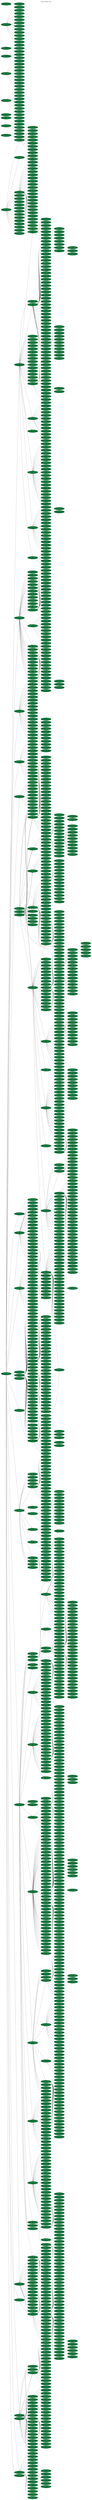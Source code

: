 
digraph "mohs" {
	graph [
		charset = "UTF-8";
		label = "Mohs Family Tree",
		labelloc = "t",
		labeljust = "c",
		bgcolor = white
		fontcolor = "black",
		fontsize = 24,
		style = "filled",
		rankdir = LR,
		margin = 0.2,
		splines = spline,
		ranksep = 0.8,
		nodesep = 0.1
	];

	node [
		colorscheme = "rdylgn11"
		style = "solid,filled",
		fontsize = 16,
		fontcolor = "#ffeb85",
		fontname = "Migu 1M",
		color = 7,
		fillcolor = 11,
		fixedsize = true,
		height = 0.8,
		width = 3.0
	];

	edge [
		style = solid,
		fontsize = 14,
		fontcolor = white,
		fontname = "Migu 1M",
		color = black,
		labelfloat = true,
		labeldistance = 2.5,
		labelangle = 70
	];
	person0 [label = "Abel Torres"];
	person1 [label = "Donn Latour"];
	person2 [label = "Jeffrey G. Weaver"];
	person3 [label = "Jose Pena"];
	person4 [label = "Zeina Tannous"];
	person5 [label = "Vandana S. Nanda"];
	person6 [label = "Leslie Storey"];
	person7 [label = "Joseph Sedrak"];
	person8 [label = "Tejas Desai"];
	person9 [label = "Christine Moorhead"];
	person10 [label = "Jamison E. Strahan"];
	person11 [label = "Ilya Reyter"];
	person12 [label = "Rachel Epstein"];
	person13 [label = "Tanya Nino"];
	person14 [label = "Andrea Smith"];
	person15 [label = "Sailesh Konda"];
	person16 [label = "James L. Quertermous"];
	person17 [label = "Alastair Carruthers"];
	person18 [label = "Lawrence Warshawski"];
	person19 [label = "Daniel Berg"];
	person20 [label = "James Langtry"];
	person21 [label = "Robert Burns"];
	person22 [label = "Shyamala Huilgol"];
	person23 [label = "Samireh Said"];
	person24 [label = "Alexandra Zhang"];
	person25 [label = "Maren Locke"];
	person26 [label = "Alfred Kopf"];
	person27 [label = "Algin B. Garrett"];
	person28 [label = "Mariana Phillips"];
	person29 [label = "Nicole Cote"];
	person30 [label = "Brent Spencer"];
	person31 [label = "Ian Maher"];
	person32 [label = "Mark P. Eid"];
	person33 [label = "Bryan Carroll"];
	person34 [label = "Kerry Lavigne"];
	person35 [label = "Brett Blake"];
	person36 [label = "John Mavropoulos"];
	person37 [label = "James D. Russell"];
	person38 [label = "Shields W. Callahan"];
	person39 [label = "Tassia C. Kostopoulos"];
	person40 [label = "Alison Durham"];
	person41 [label = "Allison T. Vidimos"];
	person42 [label = "Melissa E. McEnery-Stonelake"];
	person43 [label = "Matthew R. Clark"];
	person44 [label = "Christina Wong"];
	person45 [label = "Sean Condon"];
	person46 [label = "Eric C. Wilkerson"];
	person47 [label = "Melanie A. Clark"];
	person48 [label = "Jessica Kado"];
	person49 [label = "Chris Messana"];
	person50 [label = "Alok Vij"];
	person51 [label = "Charlene Lam"];
	person52 [label = "Razie Soltani Arabshahi"];
	person53 [label = "Jennifer Behner"];
	person54 [label = "Ally-Khan Somani"];
	person55 [label = "Michael Kunz"];
	person56 [label = "Anna A. Bar"];
	person57 [label = "Wayne Joseph Overman, II"];
	person58 [label = "Blake P. Sampson"];
	person59 [label = "Sarah Fitzmaurice"];
	person60 [label = "Spring Golden"];
	person61 [label = "Bridget Hartman"];
	person62 [label = "Anna A. Clayton"];
	person63 [label = "Summer Clark"];
	person64 [label = "Daniel L. Christiansen"];
	person65 [label = "Eric A. Millican"];
	person66 [label = "Jason G. Arnold"];
	person67 [label = "Jennifer M. Divine"];
	person68 [label = "Charles Darragh"];
	person69 [label = "Anthony V. Benedetto"];
	person70 [label = "Daria M. Marley Kemp"];
	person71 [label = "Jason Schoenfeld"];
	person72 [label = "Jonathan Staidle"];
	person73 [label = "Michael Frank"];
	person74 [label = "Leonard Yale Kerwin"];
	person75 [label = "Abhishek Aphale"];
	person76 [label = "Khaled Hassan"];
	person77 [label = "Edward C. Monk"];
	person78 [label = "Matthew S. Petrie"];
	person79 [label = "Philippe Lafaille"];
	person80 [label = "Daniel Shurman"];
	person81 [label = "Otter Aspen"];
	person82 [label = "Stephen F. D’Addario"];
	person83 [label = "Anthony J. Papadopoulos"];
	person84 [label = "Michael S. Lehrer"];
	person85 [label = "Stephen Romagnolo"];
	person86 [label = "James Gardner Lahti"];
	person87 [label = "Alan T. Lewis"];
	person88 [label = "Andrew M. Herbst"];
	person89 [label = "Christopher M. Conti"];
	person90 [label = "Arlene S. Rogachefsky"];
	person91 [label = "Adam J. Carter"];
	person92 [label = "Alexander Dane"];
	person93 [label = "Lilia Correa-Selm"];
	person94 [label = "Adriana Lombardi"];
	person95 [label = "Mary Pilche"];
	person96 [label = "Charles Lortie"];
	person97 [label = "Clem Kirkland"];
	person98 [label = "Payal Patel"];
	person99 [label = "Kristyna H. Lee"];
	person100 [label = "Rebecca Lu"];
	person101 [label = "Armand B. Cognetta, Jr."];
	person102 [label = "Luke Hyder"];
	person103 [label = "Matthew T. Hoffmann"];
	person104 [label = "Conor Dolehide"];
	person105 [label = "Jeremy Sunseri"];
	person106 [label = "James Trimble"];
	person107 [label = "Kerry Fike"];
	person108 [label = "W. Harris Green"];
	person109 [label = "Molly Warthan"];
	person110 [label = "Earl Stoddard"];
	person111 [label = "Diane Reisinger"];
	person112 [label = "Hudson C. Rogers"];
	person113 [label = "Okanta Jackson"];
	person114 [label = "Suleman Bangash"];
	person115 [label = "Anthony J. Griess"];
	person116 [label = "Sultan A. Mirza"];
	person117 [label = "Barry Goldsmith"];
	person118 [label = "Brian Cook"];
	person119 [label = "Barry Leshin"];
	person120 [label = "Phillip M. Williford"];
	person121 [label = "Dania Tannir"];
	person122 [label = "Jeanette Hebel Matthews"];
	person123 [label = "Joe Wilde"];
	person124 [label = "Charles Bradie Toner"];
	person125 [label = "Richard James, Jr."];
	person126 [label = "Bradley G. Merritt"];
	person127 [label = "Catherine Abbie Degesys"];
	person128 [label = "Michael C. Raisch"];
	person129 [label = "Ling-lun Bob Hsia"];
	person130 [label = "Patrick Retterbush"];
	person131 [label = "Bradley K. Summers"];
	person132 [label = "Payam Tristani-Firouzi"];
	person133 [label = "Brett M. Coldiron"];
	person134 [label = "Michael A. Montuno"];
	person135 [label = "Robert L. Skaggs, II"];
	person136 [label = "William S. Gillen"];
	person137 [label = "Jonathan J. Ledet"];
	person138 [label = "David A. Weinstein"];
	person139 [label = "Mondhipa Ratnarathorn"];
	person140 [label = "Laura Kline"];
	person141 [label = "Jennifer Cafardi"];
	person142 [label = "Matthew Donaldson"];
	person143 [label = "John Starling, III"];
	person144 [label = "Maya Thosani"];
	person145 [label = "Howard W. Rogers"];
	person146 [label = "Natalie Bene"];
	person147 [label = "Eric Adelman"];
	person148 [label = "Patrick M. Killian"];
	person149 [label = "David R. Carr"];
	person150 [label = "Jean-Christopher Lapiere"];
	person151 [label = "Charles, E. Gambla"];
	person152 [label = "Kent J. Krach"];
	person153 [label = "Brian L. Johnson"];
	person154 [label = "Steven J. Goulder"];
	person155 [label = "Kurt Mueller"];
	person156 [label = "George Verghese"];
	person157 [label = "Kemka S. Ogburia"];
	person158 [label = "Pavan K. Nootheti"];
	person159 [label = "Johnathan Chappell"];
	person160 [label = "Neda Ashourian"];
	person161 [label = "Brandon Miner"];
	person162 [label = "Bruce R. Nelson"];
	person163 [label = "Keith E. Schulze"];
	person164 [label = "Phillip Cohen"];
	person165 [label = "Paul T. Martinelli"];
	person166 [label = "C. William Hanke"];
	person167 [label = "Jenna Wald"];
	person168 [label = "Laura Doerfler"];
	person169 [label = "Jennifer Tang"];
	person170 [label = "Cheryl Gustafson"];
	person171 [label = "Kathleen Viscusi"];
	person172 [label = "Anne Goldsberry"];
	person173 [label = "Michael K. Litchtman"];
	person174 [label = "Cynthia L. Bartus"];
	person175 [label = "William G. Stebbins"];
	person176 [label = "Emily Tierney"];
	person177 [label = "Ross M. Levy"];
	person178 [label = "Kelley Redbord"];
	person179 [label = "Aimee L. Leonard"];
	person180 [label = "J. Barton Sterling"];
	person181 [label = "David Clark"];
	person182 [label = "Carl V. Washington, Jr."];
	person183 [label = "David R. Lane"];
	person184 [label = "Angela Hutcheson"];
	person185 [label = "David Cowan"];
	person186 [label = "Vinh Q. Chung"];
	person187 [label = "Hari Nadiminti"];
	person188 [label = "Holly H. McCoppin"];
	person189 [label = "Ryan Wells"];
	person190 [label = "Carl Vinciullo"];
	person191 [label = "Simon C. Tucker"];
	person192 [label = "Amit K. Verma"];
	person193 [label = "David B. Francis"];
	person194 [label = "Harvey Smith"];
	person195 [label = "John Pagliaro"];
	person196 [label = "Suresh Chandra"];
	person197 [label = "Adam T. Sheridan"];
	person198 [label = "Todd P. Wiadrowski"];
	person199 [label = "Jeremy P. Banky"];
	person200 [label = "Todd Gunson"];
	person201 [label = "Paul Cherian"];
	person202 [label = "Arif Aslam"];
	person203 [label = "Christian Murray"];
	person204 [label = "Kunle Onade"];
	person205 [label = "Danielle M. Waymire"];
	person206 [label = "Martin LeBlanc"];
	person207 [label = "Michael Stevens"];
	person208 [label = "Ilya Shoimer"];
	person209 [label = "Tai Phan"];
	person210 [label = "Erin Dahlke"];
	person211 [label = "Mélissa Nantel-Battista"];
	person212 [label = "Eiman Nasseri"];
	person213 [label = "Rodrigo Schwartz"];
	person214 [label = "Christine M. Hayes"];
	person215 [label = "Kenny J. Omlin"];
	person216 [label = "Daihung V. Do"];
	person217 [label = "Emily J. Fisher"];
	person218 [label = "Marissa Heller"];
	person219 [label = "Christopher Arpey"];
	person220 [label = "Marta J. Van Beek"];
	person221 [label = "Michael Messingham"];
	person222 [label = "Robert J. MacNeal"];
	person223 [label = "Christian L. Baum"];
	person224 [label = "Christopher B. Harmon"];
	person225 [label = "Robert M. Gathings"];
	person226 [label = "Randall L. Proctor, Jr."];
	person227 [label = "Stanislav N. Tolkachjov"];
	person228 [label = "Jonathan Cappel"];
	person229 [label = "John C. Chapman"];
	person230 [label = "Daniel Skinner"];
	person231 [label = "Brian J. King"];
	person232 [label = "Adam Sperduto"];
	person233 [label = "Tarek Fakhouri"];
	person234 [label = "Christopher B. Zachary"];
	person235 [label = "Joshua Spanogle"];
	person236 [label = "Katharine L. Ball Arefiev"];
	person237 [label = "Whitney Hovenic"];
	person238 [label = "Kathryn Serowka Lane"];
	person239 [label = "Dina Farshidi Bierman"];
	person240 [label = "Brandon J. Coakley"];
	person241 [label = "Jeanne Franck"];
	person242 [label = "Girish S. Munavalli"];
	person243 [label = "Michele Pauporte"];
	person244 [label = "Simon S. Yoo"];
	person245 [label = "Ranna Rofagha Sajjadian"];
	person246 [label = "Anthony Petelin"];
	person247 [label = "Christopher J. Miller"];
	person248 [label = "Kelly M. MacArthur"];
	person249 [label = "Mehul D. Bhatt"];
	person250 [label = "Eduardo Moioli"];
	person251 [label = "Ali Alexander Damavandy"];
	person252 [label = "Adam Perry"];
	person253 [label = "Thuzar Shin"];
	person254 [label = "Jeremy Etzkorn"];
	person255 [label = "Julia Tzu"];
	person256 [label = "Christopher K. Bichakjian"];
	person257 [label = "Eran V. Chen"];
	person258 [label = "Jason M. Rizzo"];
	person259 [label = "Maria J. Quintanilla-Dieck"];
	person260 [label = "Chrysalyne D. Schmults"];
	person261 [label = "Dennis Kim"];
	person262 [label = "Paul Massey"];
	person263 [label = "Syril Keena Que"];
	person264 [label = "Emily Stamell Ruiz"];
	person265 [label = "Bichchau T. Nguyen"];
	person266 [label = "Conway C. Huang"];
	person267 [label = "Michael Slade Stratton"];
	person268 [label = "Iona Chapman"];
	person269 [label = "Carlton Phillips"];
	person270 [label = "Raj Patel"];
	person271 [label = "Thomas Jennings"];
	person272 [label = "Stephanie Walsh"];
	person273 [label = "James Keane"];
	person274 [label = "David Raimer"];
	person275 [label = "Raj Varma"];
	person276 [label = "Daniel B. Eisen"];
	person277 [label = "Daniel Michael"];
	person278 [label = "Hilda Justiniano"];
	person279 [label = "Tracy Campbell"];
	person280 [label = "Omar A. Ibrahimi"];
	person281 [label = "Rebecca Kleinerman"];
	person282 [label = "Stefani Kappel"];
	person283 [label = "Trenton Custis"];
	person284 [label = "Jayne Joo"];
	person285 [label = "Anne Zhuang"];
	person286 [label = "Milene K. Crispin"];
	person287 [label = "Lindsay R. Sklar"];
	person288 [label = "Jennifer L. Reichel"];
	person289 [label = "Tamara S. Housman"];
	person290 [label = "Michelle Draznin"];
	person291 [label = "William Lear"];
	person292 [label = "Linda C. Chang"];
	person293 [label = "Jill McKenzie"];
	person294 [label = "Shayla Francis"];
	person295 [label = "Jonathan M. Olson"];
	person296 [label = "Daniel Siegel"];
	person297 [label = "David Kriegel"];
	person298 [label = "C. Jason Chen"];
	person299 [label = "Aza Lefkowitz"];
	person300 [label = "Jessica J. Krant"];
	person301 [label = "Darren K. Mollick"];
	person302 [label = "Anthony Wong"];
	person303 [label = "Amor Khachemoune"];
	person304 [label = "Jeffrey Ellis"];
	person305 [label = "Laura Cepeda"];
	person306 [label = "Dennis Nguyen"];
	person307 [label = "Deborah Simon Zell"];
	person308 [label = "David Lee"];
	person309 [label = "Michael Jacobson"];
	person310 [label = "Theresa Cao"];
	person311 [label = "Andrea Hui"];
	person312 [label = "David Gaston"];
	person313 [label = "Kevin J. Mott"];
	person314 [label = "David E. Kent"];
	person315 [label = "Kayla L. McNiece"];
	person316 [label = "Anthony G. Yug"];
	person317 [label = "Joshua E. Lane"];
	person318 [label = "Robert G. Goodrich"];
	person319 [label = "Suneeta Walia"];
	person320 [label = "Jennifer M. Defazio"];
	person321 [label = "Keith M. Harrigill"];
	person322 [label = "Cylburn E. Soden"];
	person323 [label = "Daven Doshi"];
	person324 [label = "Elias Ayli"];
	person325 [label = "James Neiner"];
	person326 [label = "Ryan T. Rogers"];
	person327 [label = "Cory V. Trickett"];
	person328 [label = "Joseph Diehl"];
	person329 [label = "Alexander W. Kennon"];
	person330 [label = "Sean McGregor"];
	person331 [label = "Weston B. Wall"];
	person332 [label = "David H. Ciocon"];
	person333 [label = "Gian Vinelli"];
	person334 [label = "Tiffany Jow Libby"];
	person335 [label = "Adam Tinklepaugh"];
	person336 [label = "Zain Husain"];
	person337 [label = "David J. Goldberg"];
	person338 [label = "Steven E. Eilers"];
	person339 [label = "Diana K. Cohen"];
	person340 [label = "Ellen S. Marmur"];
	person341 [label = "Michael Dale Sarradet"];
	person342 [label = "Snehal Amin"];
	person343 [label = "Amin Fazeli"];
	person344 [label = "Alexander Berlin"];
	person345 [label = "Yakov Dudelzak"];
	person346 [label = "Dendy Engelman"];
	person347 [label = "Jennifer Chwalek"];
	person348 [label = "Zeena Al-Dujaili"];
	person349 [label = "Susan Bard"];
	person350 [label = "Margarita S. Lolis"];
	person351 [label = "Scott Dunbar"];
	person352 [label = "Neal D. Varughese"];
	person353 [label = "Marc Z. Handler"];
	person354 [label = "Jessica M. Donigan"];
	person355 [label = "Sarah Yagerman"];
	person356 [label = "David J. Leffell"];
	person357 [label = "Greg S. Morganroth"];
	person358 [label = "Mariam Totonchy"];
	person359 [label = "David Fitzgerald"];
	person360 [label = "Thomas McGovern"];
	person361 [label = "John A. Carucci"];
	person362 [label = "Ingrid Olhoffer"];
	person363 [label = "Sumaira Zareen Aasi"];
	person364 [label = "Samuel Ephraim Book"];
	person365 [label = "Suneel Chilukuri"];
	person366 [label = "Brent E. Pennington"];
	person367 [label = "Erin Welch"];
	person368 [label = "Julie Neville"];
	person369 [label = "Jared Scott"];
	person370 [label = "Kavita Mariwalla"];
	person371 [label = "Anetta Reszko"];
	person372 [label = "June Kim"];
	person373 [label = "Alicia Jean Cool"];
	person374 [label = "Sean Christensen"];
	person375 [label = "William Higgins"];
	person376 [label = "Jane Yoo"];
	person377 [label = "Yulia Khan"];
	person378 [label = "Kathleen C. Suozzi"];
	person379 [label = "Joshua Farhadian"];
	person380 [label = "Christopher Dolan"];
	person381 [label = "Robert Bacigalupi"];
	person382 [label = "Adam Nabatian"];
	person383 [label = "Imran Amir"];
	person384 [label = "Ryan B. Turner"];
	person385 [label = "Joseph Doumit"];
	person386 [label = "David M. Zloty"];
	person387 [label = "Joy Makdisi"];
	person388 [label = "Jennifer Baron"];
	person389 [label = "Justin Piasecki"];
	person390 [label = "Eduard Raklyar"];
	person391 [label = "Keith L. Duffy"];
	person392 [label = "Jillian A. Macdonald"];
	person393 [label = "Morgan Hott"];
	person394 [label = "Marie-Michele Blouin"];
	person395 [label = "Benvon Moran"];
	person396 [label = "Luiz Pantalena"];
	person397 [label = "Darum Singh"];
	person398 [label = "Julie Jefferson"];
	person399 [label = "Victoria Godinez-Puig"];
	person400 [label = "Bridget McIlwee"];
	person401 [label = "Chase Scarbrough"];
	person402 [label = "Llana Pootrakul"];
	person403 [label = "David S. Becker"];
	person404 [label = "Carina Rizzo Bercovici"];
	person405 [label = "Molly Yancovitz"];
	person406 [label = "Deborah F. MacFarlane"];
	person407 [label = "Ikue Shimizu"];
	person408 [label = "Quenby Erickson"];
	person409 [label = "Abdel Kader El Tal"];
	person410 [label = "Blanca Ochoa"];
	person411 [label = "Timothy Hansen"];
	person412 [label = "Jennifer Ranario"];
	person413 [label = "Kevin Christensen"];
	person414 [label = "Lara Rosenbaum"];
	person415 [label = "Deborah Sarnoff"];
	person416 [label = "Kenneth Mark"];
	person417 [label = "Todd Robert Coven"];
	person418 [label = "Desiree Ratner"];
	person419 [label = "Albert Chen"];
	person420 [label = "Matthew Halpern"];
	person421 [label = "Hillary Johnson"];
	person422 [label = "Kevin O'Bryan"];
	person423 [label = "Vishal Patel"];
	person424 [label = "Priya Mahindra"];
	person425 [label = "Mercy Odueyungbo"];
	person426 [label = "Nikki Tang"];
	person427 [label = "Elise Ng"];
	person428 [label = "Euphemia W. Mu"];
	person429 [label = "Dirk Robertson"];
	person430 [label = "Keith D. Wright"];
	person431 [label = "Gregory P. Wittenberg"];
	person432 [label = "Darlene Johnson"];
	person433 [label = "James A. Rooney"];
	person434 [label = "Paula S. Vogel"];
	person435 [label = "Katarina Gabrielle Chiller"];
	person436 [label = "Julie S. Cronk"];
	person437 [label = "Saadia T. Raza"];
	person438 [label = "Divya Srivastava"];
	person439 [label = "Sowmya Ravi"];
	person440 [label = "Eillen Luisa Ang Chen"];
	person441 [label = "Margaret Moye"];
	person442 [label = "Sean Marzolf"];
	person443 [label = "Ramin Fathi"];
	person444 [label = "Jessica Donigan"];
	person445 [label = "Jerry Smith"];
	person446 [label = "Donald J. Grande"];
	person447 [label = "Thomas Stasko"];
	person448 [label = "Dany J. Touma"];
	person449 [label = "Scott Meyers"];
	person450 [label = "Tamara Lior"];
	person451 [label = "Andrew Montemarano"];
	person452 [label = "David Mezibish"];
	person453 [label = "Helen A. Raynham"];
	person454 [label = "Jared S. Friedman"];
	person455 [label = "John M. Strasswimmer"];
	person456 [label = "Steven Cronquist"];
	person457 [label = "Brandon M. Rhinehart"];
	person458 [label = "Christine Kannler"];
	person459 [label = "Robert Guardiano"];
	person460 [label = "Michael J. Yablonsky"];
	person461 [label = "Oliver Wisco"];
	person462 [label = "Gary Mendese"];
	person463 [label = "Jeffrey Lackey"];
	person464 [label = "Dori Goldberg"];
	person465 [label = "Omar Badri"];
	person466 [label = "Riley McLean-Mandell"];
	person467 [label = "Duane Whitaker"];
	person468 [label = "David A. Davis"];
	person469 [label = "Lawrence C. Chang"];
	person470 [label = "Daniel A. Davis"];
	person471 [label = "Fa Abigail (Gail) C. de Imus"];
	person472 [label = "Dane Christensen"];
	person473 [label = "Camille L. Mason"];
	person474 [label = "Jennifer Ang"];
	person475 [label = "Glenn D. Goldstein"];
	person476 [label = "Peter B. Odland"];
	person477 [label = "Edward L. Parry"];
	person478 [label = "Bryan L. Townsend"];
	person479 [label = "C. Drew Claudel"];
	person480 [label = "Maureen Mooney"];
	person481 [label = "Peter W. Simoneaux"];
	person482 [label = "Holly Ann Ward"];
	person483 [label = "Mark J. Doherty"];
	person484 [label = "Rachel Shane Reina"];
	person485 [label = "Stephen Mason"];
	person486 [label = "Eli R. Saleeby"];
	person487 [label = "Sheila Farhang"];
	person488 [label = "Scott F. Lindsey"];
	person489 [label = "Devorah Shagalov"];
	person490 [label = "Alyx C. Rosen"];
	person491 [label = "Kelly Park"];
	person492 [label = "Drew Taylor"];
	person493 [label = "Mary Margaret Kober"];
	person494 [label = "Peter Mattei"];
	person495 [label = "Justin Rubin"];
	person496 [label = "Rachel Schleichert"];
	person497 [label = "Michael D. Lee"];
	person498 [label = "Kathryn Russell"];
	person499 [label = "Andrea Chen"];
	person500 [label = "Carlos Paz"];
	person501 [label = "Carlos Gomez-Meade"];
	person502 [label = "Jacqueline Thomas"];
	person503 [label = "Christopher M. Buckley"];
	person504 [label = "Hooman Khorasani"];
	person505 [label = "Arnold Wu Che Lee"];
	person506 [label = "Kate Kleydman"];
	person507 [label = "Eva A. Hurst"];
	person508 [label = "Ethan Levin"];
	person509 [label = "Jessica N. Dietert"];
	person510 [label = "Shayna Gordon"];
	person511 [label = "Rod Mahmoudizad"];
	person512 [label = "Christopher Urban"];
	person513 [label = "Kimberly Brady"];
	person514 [label = "Kathleen M. Nemer"];
	person515 [label = "Benjamin Bogucki"];
	person516 [label = "Faramarz H. Samie"];
	person517 [label = "Juliya Fisher"];
	person518 [label = "Dan C. Filitis"];
	person519 [label = "Lindsey Collins"];
	person520 [label = "Frank Koranda"];
	person521 [label = "Franklin P. Flowers"];
	person522 [label = "Hamad Al-Abdulrazzaq"];
	person523 [label = "William L. Fangman"];
	person524 [label = "Thomas Breza, Jr."];
	person525 [label = "Frances K. Lawhead"];
	person526 [label = "Michael Osleber"];
	person527 [label = "Bianca Lemos"];
	person528 [label = "Frederic Mohs"];
	person529 [label = "Michael W. McCall (Sr.)"];
	person530 [label = "Perry Robins"];
	person531 [label = "R. R. Allington"];
	person532 [label = "John A. Zitelli"];
	person533 [label = "Philip L. Bailin"];
	person534 [label = "Theodore A. Tromovitch"];
	person535 [label = "Hubert T. Greenway, Jr."];
	person536 [label = "Gary D. Monheit"];
	person537 [label = "George J. Hruza"];
	person538 [label = "Stephen N. Snow"];
	person539 [label = "Roger I. Ceilley"];
	person540 [label = "Paul O. Larson"];
	person541 [label = "Gary Lask"];
	person542 [label = "J. Ramsey Mellette, Jr."];
	person543 [label = "Pearon G. Lang"];
	person544 [label = "Frederick Fish, III"];
	person545 [label = "Jeffrey A. Squires"];
	person546 [label = "Jane Lisko"];
	person547 [label = "Jeffrey K. Lander"];
	person548 [label = "Tony Adar"];
	person549 [label = "Todd V. Cartee"];
	person550 [label = "Nathalie Zeitouni"];
	person551 [label = "Anir Dhir"];
	person552 [label = "William H. Burrow, III"];
	person553 [label = "Mark A. Chastain"];
	person554 [label = "John D. Kayal"];
	person555 [label = "Michael L. Hadley"];
	person556 [label = "Stephen D. Antrobus"];
	person557 [label = "Betty A. Hinderks Davis"];
	person558 [label = "Adam C. Esser"];
	person559 [label = "Ross Campbell"];
	person560 [label = "Chad Prather"];
	person561 [label = "Jens Thiele"];
	person562 [label = "Daniel I. Wasserman"];
	person563 [label = "Natalie Curcio"];
	person564 [label = "Keith LeBlanc Jr."];
	person565 [label = "Virginia Koubek"];
	person566 [label = "James Highsmith"];
	person567 [label = "Bailey Tayebi"];
	person568 [label = "Judah Greenberg"];
	person569 [label = "Randall C. Rougelot"];
	person570 [label = "Patrick K. Lee"];
	person571 [label = "Kathleen Eshr"];
	person572 [label = "Jenny J. Kim"];
	person573 [label = "Teresa Soriano"];
	person574 [label = "Frederick Beddingfield, III"];
	person575 [label = "Anand Raja Bhupathy"];
	person576 [label = "Malcolm S. Ke"];
	person577 [label = "Joseph Greco"];
	person578 [label = "Dafnis Carranza"];
	person579 [label = "David Beynet"];
	person580 [label = "Andrew Nelson"];
	person581 [label = "Todd Becker"];
	person582 [label = "Jenny Hu"];
	person583 [label = "Nima Gharavi"];
	person584 [label = "Cameron Chesnut"];
	person585 [label = "Andrew Breithaupt"];
	person586 [label = "Stephanie Martin"];
	person587 [label = "Sabrina Martin"];
	person588 [label = "Lina Rodriguez"];
	person589 [label = "Gary S. Rogers"];
	person590 [label = "Edward A. Gross"];
	person591 [label = "Kristina A. Holmkvist"];
	person592 [label = "Daniel Finn"];
	person593 [label = "Jon Ter Poorten"];
	person594 [label = "Michael A. Trauner"];
	person595 [label = "Stephanie Margaret Braun"];
	person596 [label = "Niels Krejci-Papa"];
	person597 [label = "Dennis Lee"];
	person598 [label = "Juliet L. Gunkel (Aylward)"];
	person599 [label = "Ayad E. Abrou"];
	person600 [label = "Ross Zeltser"];
	person601 [label = "Linh Lu"];
	person602 [label = "Deborah Cummins"];
	person603 [label = "Susana Leal-Khouri"];
	person604 [label = "Larisa C. Kelley"];
	person605 [label = "Nicholas J. Golda"];
	person606 [label = "Ramona Behshad"];
	person607 [label = "Teri Cottingham"];
	person608 [label = "Lisa Airan"];
	person609 [label = "Shobana Sood"];
	person610 [label = "Christie Ammirati"];
	person611 [label = "Elizabeth Spenceri"];
	person612 [label = "Joseph M. Giancola"];
	person613 [label = "Brent A. Shook"];
	person614 [label = "Brent R. Moody"];
	person615 [label = "Jennifer L. Linder"];
	person616 [label = "Julia Ho"];
	person617 [label = "Mark Abdelmalek"];
	person618 [label = "Suzannah L. Collier"];
	person619 [label = "Laura Rosenzweig"];
	person620 [label = "Michelle L. Pennie"];
	person621 [label = "Utpal Patel"];
	person622 [label = "Glenn D. Goldman"];
	person623 [label = "Kathryn Potter"];
	person624 [label = "Melissa Pugliano-Mauro"];
	person625 [label = "Todd E. Holmes"];
	person626 [label = "Angela Casey"];
	person627 [label = "Mark Krasny"];
	person628 [label = "Christopher B. Yelverton"];
	person629 [label = "Ani Tjiarian"];
	person630 [label = "Vanessa C. Lichon"];
	person631 [label = "Aelayna Meyer"];
	person632 [label = "Nicole Howe"];
	person633 [label = "Kendra Lesiak"];
	person634 [label = "David L. Chen"];
	person635 [label = "Matthew R. LeBoeuf"];
	person636 [label = "Yoav C. Metzger"];
	person637 [label = "Robert Beer"];
	person638 [label = "Aaron K. Joseph"];
	person639 [label = "Patricia Carroll"];
	person640 [label = "Clarence W. Brown"];
	person641 [label = "Shawn R. Sabin"];
	person642 [label = "Mark A. Cohen"];
	person643 [label = "Theodore J. Giuffrida"];
	person644 [label = "Mark H. Fleischman"];
	person645 [label = "Steven M. Marcet"];
	person646 [label = "Jamie McGinness"];
	person647 [label = "Karen Neubauer"];
	person648 [label = "Robyn Wetter"];
	person649 [label = "Sheldon Sebastian"];
	person650 [label = "Chad Housewright"];
	person651 [label = "Jessica Scruggs Dorsey"];
	person652 [label = "Hanspaul Singh Makkar"];
	person653 [label = "Aradhna Saxena"];
	person654 [label = "Cathy Macknet"];
	person655 [label = "Rafael Schulze"];
	person656 [label = "Brian Somoano"];
	person657 [label = "Joanna L. Chan"];
	person658 [label = "Harry L. Parlette"];
	person659 [label = "Malika Tuli"];
	person660 [label = "Julia Padgett"];
	person661 [label = "Heidi B. Donnelly"];
	person662 [label = "Paul J. Gruber"];
	person663 [label = "Shannon P. Buck"];
	person664 [label = "Ali Rkein"];
	person665 [label = "Zain U. Syed"];
	person666 [label = "Joseph Blackmon"];
	person667 [label = "Anis Miladi"];
	person668 [label = "Brian Pucevich"];
	person669 [label = "Ruchik S. Desai"];
	person670 [label = "Ravi S. Krishnan"];
	person671 [label = "Richard Krathen"];
	person672 [label = "Thomas G. Lewis"];
	person673 [label = "Arianne E. Chavez-Frazier"];
	person674 [label = "Joseph McGowan, IV"];
	person675 [label = "Susan L. Boone"];
	person676 [label = "Jason Litak"];
	person677 [label = "Nichelle K. Madden"];
	person678 [label = "David J. Surprenant"];
	person679 [label = "Matthew J. Lin"];
	person680 [label = "Richard Torbeck"];
	person681 [label = "Daniel Bernstein"];
	person682 [label = "Thomas K. Barlow"];
	person683 [label = "Benjamin F. Kelley"];
	person684 [label = "Michael Zumwalt"];
	person685 [label = "Travis W. Blalock"];
	person686 [label = "John E. Vine"];
	person687 [label = "Cynthia Peterson"];
	person688 [label = "Elizabeth Shim"];
	person689 [label = "Daniel Zelac"];
	person690 [label = "Craig Williams Naugle"];
	person691 [label = "Kurt L. Maggio"];
	person692 [label = "Brian Norman Streams"];
	person693 [label = "Shanna B. Meads"];
	person694 [label = "John Hancox"];
	person695 [label = "Joy Twersky"];
	person696 [label = "Nicole M. Annest"];
	person697 [label = "Seaver Soon"];
	person698 [label = "Peter Shumaker"];
	person699 [label = "Michael Swann"];
	person700 [label = "Peggy Chern"];
	person701 [label = "Danielle Moul"];
	person702 [label = "Yang Xia"];
	person703 [label = "Rachael L. Moore"];
	person704 [label = "Chad Tingey"];
	person705 [label = "Yue (Emily) Yu"];
	person706 [label = "Douglas Winstanley"];
	person707 [label = "Lee Miller"];
	person708 [label = "Vineet Mishra"];
	person709 [label = "Brent Taylor"];
	person710 [label = "Ashley Wysong"];
	person711 [label = "Michael Graves"];
	person712 [label = "Courtney Green"];
	person713 [label = "Daniel Jensen"];
	person714 [label = "Hubert Chodkiewicz"];
	person715 [label = "Srimanasi Javvaji"];
	person716 [label = "Jonathan Zumwalt"];
	person717 [label = "Lark G. Guss"];
	person718 [label = "William J. Tidwell"];
	person719 [label = "Adam V. Sutton"];
	person720 [label = "Hugh M. Gloster"];
	person721 [label = "Genevieve Fortier-Riberdy"];
	person722 [label = "Saif Uddin Syed"];
	person723 [label = "Kenneth W. Neal, Jr."];
	person724 [label = "Michelle Pipitone"];
	person725 [label = "Ann Neff"];
	person726 [label = "Erica Mailler-Savage"];
	person727 [label = "Adam Ingraffea"];
	person728 [label = "Soon You Kwon"];
	person729 [label = "Laurel Leithauser"];
	person730 [label = "Lauren E. Dubas"];
	person731 [label = "Michael W. Pelster"];
	person732 [label = "Adam R. Mattox"];
	person733 [label = "Ida Orengo"];
	person734 [label = "Janna Nunez-Gussman"];
	person735 [label = "Luke Bloomquist"];
	person736 [label = "Jodi S. Markus"];
	person737 [label = "Joseph Janik"];
	person738 [label = "Aleda Jacobs"];
	person739 [label = "Deborah Jin Yang"];
	person740 [label = "Kerri Robbins"];
	person741 [label = "Leigh Sutton"];
	person742 [label = "Jacqueline Guidry"];
	person743 [label = "J. Michael Wentzell"];
	person744 [label = "Joseph Cvancara"];
	person745 [label = "Gerald E. Peters, Jr."];
	person746 [label = "Bradley K. Draper"];
	person747 [label = "Jared Lund"];
	person748 [label = "Misha Miller"];
	person749 [label = "Franki Lambert Smith"];
	person750 [label = "Mariah R. Brown"];
	person751 [label = "Brett Matheson"];
	person752 [label = "Dieter K.T. Schmidt"];
	person753 [label = "Parwathi ‘Uma’ Paniker"];
	person754 [label = "Steve T. Spates"];
	person755 [label = "James T. Chapman"];
	person756 [label = "Diana Ho"];
	person757 [label = "Michael Shapiro"];
	person758 [label = "Wirt A. Hines"];
	person759 [label = "Kimberly L. Maino"];
	person760 [label = "George R. Nichols"];
	person761 [label = "Jonathan L. Bingham"];
	person762 [label = "Alisa A. Funke"];
	person763 [label = "Renata Oliveira"];
	person764 [label = "Jacob S. Lo"];
	person765 [label = "Chang Y. Cho"];
	person766 [label = "James D. Whalen"];
	person767 [label = "Anthony J. Chiaravalloti"];
	person768 [label = "Sphoorthi Jinna"];
	person769 [label = "Breton Yates"];
	person770 [label = "Kenneth J. Galeckas"];
	person771 [label = "Logan D'Souza"];
	person772 [label = "William D. Holmes"];
	person773 [label = "Eric Sako"];
	person774 [label = "Jeremy Kampp"];
	person775 [label = "Janet Y. Li"];
	person776 [label = "David Pate"];
	person777 [label = "Jeremy S. Bordeaux"];
	person778 [label = "Christopher R. Stamey"];
	person779 [label = "Jeffrey Scott"];
	person780 [label = "Rachel Redenius"];
	person781 [label = "Jennifer DePry"];
	person782 [label = "Jerry D. Brewer"];
	person783 [label = "Logan M. Skelley"];
	person784 [label = "Jessica Fewkes"];
	person785 [label = "Jerome D. Fallon"];
	person786 [label = "Steven Oberlender"];
	person787 [label = "Timothy K. Chartier"];
	person788 [label = "Suzanne Olbricht"];
	person789 [label = "Stuart J. Salasche"];
	person790 [label = "Joel Cook"];
	person791 [label = "Ivy I. Norris"];
	person792 [label = "Carin Litani"];
	person793 [label = "Gary S. Chuang"];
	person794 [label = "Matthew J. Mahlberg"];
	person795 [label = "Robert Sage"];
	person796 [label = "Tracey Newlove"];
	person797 [label = "Stanley Tyler Hollmig"];
	person798 [label = "Joshua Trufant"];
	person799 [label = "Anastasia V. Bassis"];
	person800 [label = "Michael Kelly-Sell"];
	person801 [label = "Theresa Canavan"];
	person802 [label = "Adam B. Blechman"];
	person803 [label = "Agnieszka Thompson"];
	person804 [label = "Mary Stevenson"];
	person805 [label = "Jesse Lewin"];
	person806 [label = "Earl E. Bain"];
	person807 [label = "Lindsay McGuire"];
	person808 [label = "Tobechi L. Ebede"];
	person809 [label = "Ryan B. Thorpe"];
	person810 [label = "David H. Frankel"];
	person811 [label = "Ronald L. Moy"];
	person812 [label = "Vincent C. Hung"];
	person813 [label = "Daniel J. Wolf"];
	person814 [label = "Julia B. Sabetta"];
	person815 [label = "Robert A. Buzzell"];
	person816 [label = "Michael J. Fazio"];
	person817 [label = "Ryan O'Quinn"];
	person818 [label = "Geoffrey F.S. Lim"];
	person819 [label = "Tracy Bramlette"];
	person820 [label = "Patrick Sniezek"];
	person821 [label = "Michael R. Campoli"];
	person822 [label = "Oliver Perez"];
	person823 [label = "Patrick Ellison"];
	person824 [label = "Mac Machan"];
	person825 [label = "Bradley Greenhaw"];
	person826 [label = "Amanda Tschetter"];
	person827 [label = "David Panther"];
	person828 [label = "David G. Brodland**"];
	person829 [label = "John G. Albertini"];
	person830 [label = "Jason Hansen"];
	person831 [label = "Darryl Hodson"];
	person832 [label = "Nicholas B. Countryman"];
	person833 [label = "John Gerwels"];
	person834 [label = "Glen M. Bowen"];
	person835 [label = "John L. Ratz"];
	person836 [label = "Julio Hernandez"];
	person837 [label = "Isaac Perez"];
	person838 [label = "Christopher M. Peterson"];
	person839 [label = "Christopher B. Kruse"];
	person840 [label = "Joseph Alcalay"];
	person841 [label = "Ronen Alkalay"];
	person842 [label = "Hagai Landov"];
	person843 [label = "Maya Sinai"];
	person844 [label = "Rebecca Larson"];
	person845 [label = "Julia Kasprzak"];
	person846 [label = "Whitney Fancher"];
	person847 [label = "Marc A. Stees"];
	person848 [label = "Mariam Mafee"];
	person849 [label = "June Robinson"];
	person850 [label = "Veronica L. Rutt"];
	person851 [label = "Jennifer Vermeesch"];
	person852 [label = "Kishwer S. Nehal"];
	person853 [label = "Thomas S. Bander"];
	person854 [label = "Tatyana Petukhova"];
	person855 [label = "Cerrene N. Giordano"];
	person856 [label = "Emily Newsom"];
	person857 [label = "Karen Connolly"];
	person858 [label = "Rajiv Nijhawan"];
	person859 [label = "Saud Aleissa"];
	person860 [label = "Anthony Rossi"];
	person861 [label = "Monika Srivastava"];
	person862 [label = "Priya Sambandan"];
	person863 [label = "Joel Cohen"];
	person864 [label = "Jimmy Alain"];
	person865 [label = "Daniel Brian Eisen"];
	person866 [label = "Bryce John Cowan"];
	person867 [label = "Robert C. Hayes"];
	person868 [label = "Leonard H. Goldberg"];
	person869 [label = "Mario V. Mitkov"];
	person870 [label = "Murad Alam"];
	person871 [label = "Hiram A. Ruiz"];
	person872 [label = "Robin Friedman-Musicante"];
	person873 [label = "Erin S. Gardner"];
	person874 [label = "Samuel Ray Peterson"];
	person875 [label = "Arash Kimyai-Asadi"];
	person876 [label = "Daniel S. Behroozan"];
	person877 [label = "Steven Q. Wang"];
	person878 [label = "Justin Vujevich"];
	person879 [label = "Adam Mamelak"];
	person880 [label = "Bahar Firoz"];
	person881 [label = "Irene Vergilis-Kalner"];
	person882 [label = "Aton M. Holzer"];
	person883 [label = "Michael Loosemore"];
	person884 [label = "Adisbeth Morales"];
	person885 [label = "Farah Awadalla"];
	person886 [label = "Camile Hexsel"];
	person887 [label = "Anna Drosou"];
	person888 [label = "Diane Trieu"];
	person889 [label = "Salar Hazany"];
	person890 [label = "Andrew Styderek"];
	person891 [label = "Keyan Matinpour"];
	person892 [label = "Chetan Vedvyas"];
	person893 [label = "Marc Rubenzik"];
	person894 [label = "Wesley Wu"];
	person895 [label = "Young Kwak"];
	person896 [label = "David Wright"];
	person897 [label = "James L. Griffith"];
	person898 [label = "Seth L. Matarasso"];
	person899 [label = "Dan H. Meirson"];
	person900 [label = "Michael K. Burns"];
	person901 [label = "Robert V. Kolbusz"];
	person902 [label = "Hoang N. Pham"];
	person903 [label = "Tatyana R. Humphreys"];
	person904 [label = "Brooke A. Jackson"];
	person905 [label = "Leonard M. Dzubow"];
	person906 [label = "Scott Fosko"];
	person907 [label = "Thomas E. Rohrer"];
	person908 [label = "Jonathan Cook"];
	person909 [label = "Libbyette Wright"];
	person910 [label = "Gwen Beard"];
	person911 [label = "Eyal Levit"];
	person912 [label = "Todd Knapp"];
	person913 [label = "Elisa Yoo"];
	person914 [label = "Rebecca W. Lambert"];
	person915 [label = "Mary Alice Mina"];
	person916 [label = "Sasha Jenkins"];
	person917 [label = "Maren Cotes"];
	person918 [label = "Marc D. Brown"];
	person919 [label = "Jennifer Cooper"];
	person920 [label = "Carrine A. Burns"];
	person921 [label = "Sherry Henderson"];
	person922 [label = "Lance Henry"];
	person923 [label = "Eileen L. Axibal"];
	person924 [label = "Dominic Ricci"];
	person925 [label = "Melanie Wong"];
	person926 [label = "Jessica Olander"];
	person927 [label = "Emily Wong"];
	person928 [label = "Mark R. Balle"];
	person929 [label = "Mark R. Pomaranski"];
	person930 [label = "Stephen L. Vance"];
	person931 [label = "Lisa R. Chastant"];
	person932 [label = "Pooja Chitgopeker"];
	person933 [label = "Sogyong Auh"];
	person934 [label = "Nkanyezi Ferguson"];
	person935 [label = "Mary E. Maloney"];
	person936 [label = "Nathaniel J. Jellinek"];
	person937 [label = "Mark Jones"];
	person938 [label = "Michael D. Long"];
	person939 [label = "Jeanette Pitts"];
	person940 [label = "Kenneth H. Katz"];
	person941 [label = "Christine E. Correale"];
	person942 [label = "Summer Youker"];
	person943 [label = "Susan Sweeney"];
	person944 [label = "Sean Pattee"];
	person945 [label = "David Geist"];
	person946 [label = "Jason D. Givan"];
	person947 [label = "Seema Sheth"];
	person948 [label = "David Judy"];
	person949 [label = "Elizabeth Foley"];
	person950 [label = "Jennifer M. Walker"];
	person951 [label = "Amanda Robinson"];
	person952 [label = "Luke Nicholas"];
	person953 [label = "James P. Bota"];
	person954 [label = "Lauren Ogrich"];
	person955 [label = "Kristin P. Bibee"];
	person956 [label = "Joshua W. Hagen"];
	person957 [label = "Michael L. Ramsey"];
	person958 [label = "Jake D. Fagan"];
	person959 [label = "David C. Adams"];
	person960 [label = "Heather S. Larabee"];
	person961 [label = "Lisa Campbell"];
	person962 [label = "Lindsay D. Sewell"];
	person963 [label = "Lance Wood"];
	person964 [label = "Elizabeth Noble"];
	person965 [label = "Faith Whalen"];
	person966 [label = "Steven Peine"];
	person967 [label = "Jesse Howell"];
	person968 [label = "Kyle Prickett"];
	person969 [label = "Elizabeth Chase"];
	person970 [label = "Nicole Warner"];
	person971 [label = "Andrew C. Hankinson"];
	person972 [label = "Alison M. Spiker"];
	person973 [label = "Karin Eshagh"];
	person974 [label = "Rebecca K. Jacobson"];
	person975 [label = "Jennifer Brooks"];
	person976 [label = "Cassondra Ellison"];
	person977 [label = "Robert B. Steele"];
	person978 [label = "Nicholas Sebes"];
	person979 [label = "Michael R. Migden"];
	person980 [label = "Saqib R. Ahmed"];
	person981 [label = "Erik Petersen"];
	person982 [label = "Waqas R. Shaikh"];
	person983 [label = "David Bertler"];
	person984 [label = "Brian J. Williams"];
	person985 [label = "Timothy S. Brown"];
	person986 [label = "Brian Fabian"];
	person987 [label = "Andrew Lian-Jie Li"];
	person988 [label = "Ronald Maynard Mann"];
	person989 [label = "Thomas James Braza"];
	person990 [label = "John Chen"];
	person991 [label = "Maralyn B. Seavolt"];
	person992 [label = "Johnathan C. Edge"];
	person993 [label = "Purvisha Patel"];
	person994 [label = "Courtney Woodmansee"];
	person995 [label = "Andrew Kalajian"];
	person996 [label = "Michael Hinckley"];
	person997 [label = "Jane Unaeze"];
	person998 [label = "Rachel Kyllo"];
	person999 [label = "Anjali Butani"];
	person1000 [label = "Douglas A. Fife"];
	person1001 [label = "Misbah H. Khan"];
	person1002 [label = "Diana Bolotin"];
	person1003 [label = "Melanie Warycha"];
	person1004 [label = "Kapila Paghdal"];
	person1005 [label = "Kira Minkis"];
	person1006 [label = "Meghan Dubina"];
	person1007 [label = "Abigail Waldman"];
	person1008 [label = "Brian Petersen"];
	person1009 [label = "Farhaad R. Riyaz"];
	person1010 [label = "Naomi Lawrence"];
	person1011 [label = "Deirdre M. Connolly"];
	person1012 [label = "Matthew Belcher"];
	person1013 [label = "Ashley Decker"];
	person1014 [label = "Min Deng"];
	person1015 [label = "Ryan Johnson"];
	person1016 [label = "Christie Regula"];
	person1017 [label = "Austin Liu"];
	person1018 [label = "Thomas Regan"];
	person1019 [label = "Aerlyn G. Dawn"];
	person1020 [label = "Kathleen M. Rossy"];
	person1021 [label = "Shari Nemeth"];
	person1022 [label = "Jason Marquart"];
	person1023 [label = "Ryan W. Ahern"];
	person1024 [label = "Marc D. Glashofer"];
	person1025 [label = "David H. Najarian"];
	person1026 [label = "Frank Q. Zhan"];
	person1027 [label = "Leonid Izikson"];
	person1028 [label = "Novie Sroa"];
	person1029 [label = "Craig Miller"];
	person1030 [label = "Joseph Housel"];
	person1031 [label = "Julia O. Baltz"];
	person1032 [label = "Brienne Cressey"];
	person1033 [label = "Brett Miller"];
	person1034 [label = "Thomas Knackstead"];
	person1035 [label = "Ashlynne Harris Clark"];
	person1036 [label = "Nicole Velez"];
	person1037 [label = "Alyssa Findley"];
	person1038 [label = "Katharine Cordova"];
	person1039 [label = "Neil A. Swanson"];
	person1040 [label = "Victoria Sharon"];
	person1041 [label = "Justin Leitenberger"];
	person1042 [label = "Iren Kossintseva"];
	person1043 [label = "Timothy M. Johnson"];
	person1044 [label = "Ken Lee"];
	person1045 [label = "William Delgado"];
	person1046 [label = "Sandeep Varma"];
	person1047 [label = "Han Ne Lee"];
	person1048 [label = "Annalisa Gorman"];
	person1049 [label = "Khosrow Mark Mehrany"];
	person1050 [label = "Weiman Katherine Hu"];
	person1051 [label = "Valencia D. Thomas"];
	person1052 [label = "Andrea Willey"];
	person1053 [label = "Juan-Carlos Martinez"];
	person1054 [label = "Scott Isenhath"];
	person1055 [label = "Joseph F. Sobanko"];
	person1056 [label = "Nicholas R. Snavely"];
	person1057 [label = "Whitney Tope"];
	person1058 [label = "Roy C. Grekin"];
	person1059 [label = "R. Stan Taylor, III"];
	person1060 [label = "Michael Saco"];
	person1061 [label = "Brandon Merrill"];
	person1062 [label = "Alison Basak"];
	person1063 [label = "Nita Kohli"];
	person1064 [label = "Brandon Brown"];
	person1065 [label = "Zhe Hou"];
	person1066 [label = "Melissa Shive"];
	person1067 [label = "Paul J.M. Salmon"];
	person1068 [label = "Junie Li Chun Wong"];
	person1069 [label = "Neil Mortimer"];
	person1070 [label = "S. Walayat Hussain"];
	person1071 [label = "Juber Hafiji"];
	person1072 [label = "Eugene Tan"];
	person1073 [label = "Suyin Ong"];
	person1074 [label = "Rami Hamadeh El-Khayat"];
	person1075 [label = "Toby G. Nelson"];
	person1076 [label = "Mohammed Bagheri"];
	person1077 [label = "Pearon Lang"];
	person1078 [label = "Carla R. Retief"];
	person1079 [label = "Rajiv Kwatra"];
	person1080 [label = "Basil Cherpelis"];
	person1081 [label = "Richard S. Lewis"];
	person1082 [label = "Matthew R. Ricks"];
	person1083 [label = "Martin Allen Braun"];
	person1084 [label = "James O. Barlow"];
	person1085 [label = "Marisa A. Braun"];
	person1086 [label = "Brian Leach"];
	person1087 [label = "Sheldon V. Pollack"];
	person1088 [label = "Roy G. Geronemus"];
	person1089 [label = "Richard G. Bennett"];
	person1090 [label = "Willis Cottel"];
	person1091 [label = "Keyvan Nouri"];
	person1092 [label = "Marina Kuperman"];
	person1093 [label = "Shang I. Brian Jiang"];
	person1094 [label = "Elizabeth K. Hale"];
	person1095 [label = "Sherry Hsiung"];
	person1096 [label = "Ritu Saini"];
	person1097 [label = "Rex Amonette"];
	person1098 [label = "Satori Iwamoto"];
	person1099 [label = "Peter K. Lee"];
	person1100 [label = "Nikoo Cheraghi"];
	person1101 [label = "Bart T. Endrizzi"];
	person1102 [label = "Theresa L. Ray"];
	person1103 [label = "Sarah Schram"];
	person1104 [label = "Karl Vance"];
	person1105 [label = "Hilary Reich"];
	person1106 [label = "Angela Aakhus"];
	person1107 [label = "Elisabeth Hurliman"];
	person1108 [label = "Raymond G. Dufresne, Jr."];
	person1109 [label = "Parrish Sadeghi"];
	person1110 [label = "Randall K. Roenigk"];
	person1111 [label = "Paul X. Benedetto"];
	person1112 [label = "Briana Heniford"];
	person1113 [label = "Robert Marsico, Jr."];
	person1114 [label = "Wilber Huang"];
	person1115 [label = "Jon C. Meine"];
	person1116 [label = "Michael R. Warner"];
	person1117 [label = "Christine Marie P. Lopez"];
	person1118 [label = "Rebecca Clare Tung"];
	person1119 [label = "Howard Fein"];
	person1120 [label = "Sharon Longshore Thornton"];
	person1121 [label = "Justin G. Woodhouse"];
	person1122 [label = "Larry Trost"];
	person1123 [label = "Sara Jurado"];
	person1124 [label = "Matthew Molenda"];
	person1125 [label = "Jessica A. Savas"];
	person1126 [label = "Katherine Kerchner"];
	person1127 [label = "Daniel J. Pearce"];
	person1128 [label = "Jenny Nelson"];
	person1129 [label = "Roberta D. Sengelmann"];
	person1130 [label = "Bertha Linn"];
	person1131 [label = "Jeffrey E. Petersen"];
	person1132 [label = "Long Quan"];
	person1133 [label = "Sarah B. Weitzul"];
	person1134 [label = "Paula K. Lapinski"];
	person1135 [label = "Aleksandar L.J. Krunic"];
	person1136 [label = "William Posten"];
	person1137 [label = "Andrew L. Kaplan"];
	person1138 [label = "Raj Mallipeddi"];
	person1139 [label = "Gregory Fulchiero"];
	person1140 [label = "Edward Upjohn"];
	person1141 [label = "Michael Wells"];
	person1142 [label = "David T. Harvey"];
	person1143 [label = "Mohsin R. Mir"];
	person1144 [label = "Michael A. Sorace"];
	person1145 [label = "Steven Richardson"];
	person1146 [label = "Faith Stewart"];
	person1147 [label = "William Black"];
	person1148 [label = "Gunjan M. Modi"];
	person1149 [label = "Christopher T. Burnett"];
	person1150 [label = "Sarah J. Felton"];
	person1151 [label = "Todd W. Mollet"];
	person1152 [label = "William H. Black"];
	person1153 [label = "Bonnie Clowance Swan"];
	person1154 [label = "Nicholas Frank"];
	person1155 [label = "Adam R. Schmitt"];
	person1156 [label = "Naiara S. Barbosa"];
	person1157 [label = "Anna Bianca Stashak"];
	person1158 [label = "Jonathan J Lopez"];
	person1159 [label = "Jason R. Castillo"];
	person1160 [label = "Tri H. Nguyen"];
	person1161 [label = "Katherine Lim Quan"];
	person1162 [label = "Michael Lutz"];
	person1163 [label = "David R. Byrd"];
	person1164 [label = "Elizabeth F. Callahan"];
	person1165 [label = "Jaeyoung Yoon"];
	person1166 [label = "Leslie Jayne Christenson"];
	person1167 [label = "Benjamin A. Solky"];
	person1168 [label = "David Appert"];
	person1169 [label = "Gina Ang"];
	person1170 [label = "Mary Amanda Jacobs"];
	person1171 [label = "An-Wen Chan"];
	person1172 [label = "Kevan G. Lewis"];
	person1173 [label = "Tina Tarantola"];
	person1174 [label = "Robert Cook-Norris"];
	person1175 [label = "Jeremy Youse"];
	person1176 [label = "Kattie Allen"];
	person1177 [label = "Michael Colgan"];
	person1178 [label = "Richelle Knudson"];
	person1179 [label = "Kurtis Reed"];
	person1180 [label = "Phillip Hochwalt"];
	person1181 [label = "Thomas Hocker"];
	person1182 [label = "Kevin Gardner"];
	person1183 [label = "Garrett Lowe"];
	person1184 [label = "Adam C. Wright"];
	person1185 [label = "Michael B. Chang"];
	person1186 [label = "James Twede"];
	person1187 [label = "Daniel Winchester"];
	person1188 [label = "Nahid Vidal"];
	person1189 [label = "Kathrine Lin"];
	person1190 [label = "Clifford Perlis"];
	person1191 [label = "Robert Willard"];
	person1192 [label = "Siobhan C. Collins"];
	person1193 [label = "Jacob H. Bauer"];
	person1194 [label = "Kyung Hee Chang"];
	person1195 [label = "Antonio P. Cruz"];
	person1196 [label = "Steven Altmayer"];
	person1197 [label = "Matthew K. Kagy"];
	person1198 [label = "John D. Huber"];
	person1199 [label = "Amy Amonette Huber"];
	person1200 [label = "Richard F. Wagner"];
	person1201 [label = "Josh A. Hammel"];
	person1202 [label = "Jason M. Hirshburg"];
	person1203 [label = "Cedar H. Malone"];
	person1204 [label = "Jennifer Alicia Ledon"];
	person1205 [label = "Christine M. Shaver"];
	person1206 [label = "Sam Bremmer"];
	person1207 [label = "Jeremy C. Davis"];
	person1208 [label = "Erik Cabral"];
	person1209 [label = "Hina Ahmad"];
	person1210 [label = "Joseph K. Francis"];
	person1211 [label = "Jamie E. McInturff"];
	person1212 [label = "Sandra E. Bendeck"];
	person1213 [label = "Steve Chow"];
	person1214 [label = "Michael Chen"];
	person1215 [label = "Kelly M. Bickle"];
	person1216 [label = "Adam Rotunda"];
	person1217 [label = "Muba Taher"];
	person1218 [label = "Alysa R. Herman"];
	person1219 [label = "Hazem Mohamed El-Gamal"];
	person1220 [label = "Manish J. Gharia"];
	person1221 [label = "David Ming Fung Kao"];
	person1222 [label = "Carl Schanbacher"];
	person1223 [label = "Carmen Mansilla"];
	person1224 [label = "Robert Demetrius"];
	person1225 [label = "Niyom Tantikun"];
	person1226 [label = "Kristen J. Townley"];
	person1227 [label = "Clay Scott Baker"];
	person1228 [label = "Aaron A. Westphal"];
	person1229 [label = "Tom Langei"];
	person1230 [label = "Chad Sukut"];
	person1231 [label = "Julia Reid"];
	person1232 [label = "Robert D. Paver"];
	person1233 [label = "Tasman Lipscome"];
	person1234 [label = "Duncan Stanford"];
	person1235 [label = "Karyn R. Lun"];
	person1236 [label = "Andrew Satchell"];
	person1237 [label = "Michael Lee"];
	person1238 [label = "Shawn B. Allen"];
	person1239 [label = "Stacey Tull"];
	person1240 [label = "Bradley Kovach"];
	person1241 [label = "Stewart W. West"];
	person1242 [label = "Hobart Walling"];
	person1243 [label = "Gregory Persichetti"];
	person1244 [label = "T.J. Matzke"];
	person1245 [label = "John C. Perrotto"];
	person1246 [label = "Josh Wilson"];
	person1247 [label = "Brian A. Kopitzki"];
	person1248 [label = "Albert Earl Rivera"];
	person1249 [label = "Jennifer LaRusso"];
	person1250 [label = "Ronald J. Siegle"];
	person1251 [label = "Sharon Hrabovsky"];
	person1252 [label = "Daniel D. Witheiler"];
	person1253 [label = "Brian P. Biernat"];
	person1254 [label = "Heather Loesch"];
	person1255 [label = "Daniel I. Zivony"];
	person1256 [label = "Jeannine M. Stein"];
	person1257 [label = "Liana Proffer"];
	person1258 [label = "Peter Seline"];
	person1259 [label = "Liliana Saap"];
	person1260 [label = "David Carlisle"];
	person1261 [label = "Sheetal Mehta"];
	person1262 [label = "Aaron Cetner"];
	person1263 [label = "Aaron M. Bruce"];
	person1264 [label = "Christopher W. Weyer"];
	person1265 [label = "Brian Bucalo"];
	person1266 [label = "Gregg M. Menaker"];
	person1267 [label = "Mary Christian"];
	person1268 [label = "Hayes Gladstone"];
	person1269 [label = "Victor Neel"];
	person1270 [label = "David Wrone"];
	person1271 [label = "Walter Nahm"];
	person1272 [label = "Jean-Francois Tremblay"];
	person1273 [label = "Edgar F. Fincher"];
	person1274 [label = "Diego E. Marra"];
	person1275 [label = "David Kouba"];
	person1276 [label = "K. Wade Foster"];
	person1277 [label = "Lisa Chipps"];
	person1278 [label = "Siegrid S. Yu"];
	person1279 [label = "Gregor Wahl"];
	person1280 [label = "Kirsten Vin Christian"];
	person1281 [label = "Habib Kurwa"];
	person1282 [label = "Min-Wei Christine Lee"];
	person1283 [label = "Kathleen Herne"];
	person1284 [label = "Mariusz J.A. Sapijaszko"];
	person1285 [label = "Melissa Babcock"];
	person1286 [label = "Kelly Jerstad"];
	person1287 [label = "Matthew Zipoli"];
	person1288 [label = "Isacc M. Neuhaus"];
	person1289 [label = "Sachin S. Bhardwaj"];
	person1290 [label = "Murray Adrian Cotter"];
	person1291 [label = "Jennifer Fu"];
	person1292 [label = "Christopher V. Crosby"];
	person1293 [label = "Sherrif F. Ibrahim"];
	person1294 [label = "Andreas Boker"];
	person1295 [label = "Nancy H. Kim"];
	person1296 [label = "Hao Feng"];
	person1297 [label = "Leonard J. Bernstein"];
	person1298 [label = "Stephen O. Kovacs"];
	person1299 [label = "Wendy Lou"];
	person1300 [label = "Paul M. Friedman"];
	person1301 [label = "Erick A. Mafong"];
	person1302 [label = "Laurie G.S. Jacobson"];
	person1303 [label = "Karen Kim"];
	person1304 [label = "Galen H. Fisher"];
	person1305 [label = "Anne M. Chapas"];
	person1306 [label = "Kavitha Reddy"];
	person1307 [label = "Jeremy Brauer"];
	person1308 [label = "Yoon-soo C. Bae"];
	person1309 [label = "Bradley Bloom"];
	person1310 [label = "Julia Neckman"];
	person1311 [label = "Daniel Belkin"];
	person1312 [label = "Hana Jeon"];
	person1313 [label = "Russell Akin"];
	person1314 [label = "Ashley Sturgeon"];
	person1315 [label = "Nayoung Lee"];
	person1316 [label = "Swati Kannan"];
	person1317 [label = "​Jennifer T. Hau"];
	person1318 [label = "Robert Eilers"];
	person1319 [label = "​Ashley G. Rubin"];
	person1320 [label = "​Arisa Ortiz"];
	person1321 [label = "Michael Hamman"];
	person1322 [label = "Gagik Oganesyan"];
	person1323 [label = "Hien Thanh Tran"];
	person1324 [label = "Julie Akiko Gladsjo"];
	person1325 [label = "Jonathan S. Smith"];
	person1326 [label = "​Emily de Golian"];
	person1327 [label = "Miaoyuan M. Wang"];
	person1328 [label = "Robert Fischer"];
	person1329 [label = "Sean McElligott"];
	person1330 [label = "Renato Goreshi"];
	person1331 [label = "Douglas Heiner"];
	person1332 [label = "Jeffrey B. Tiger"];
	person1333 [label = "Francis Hsiao"];
	person1334 [label = "Heidi Anderson-Dockter"];
	person1335 [label = "Scott Dinehart"];
	person1336 [label = "James Connors"];
	person1337 [label = "Manish Khanna"];
	person1338 [label = "Steve L. Peterson"];
	person1339 [label = "Randall Breau"];
	person1340 [label = "Sanjay Bhambri"];
	person1341 [label = "Jennifer Tromberg"];
	person1342 [label = "Jordan Slutsky"];
	person1343 [label = "M. Laurin Council"];
	person1344 [label = "Joshua Tournas"];
	person1345 [label = "Susan Butler"];
	person1346 [label = "Brian Baker"];
	person1347 [label = "Erin Allen"];
	person1348 [label = "Evan Jones"];
	person1349 [label = "Paul Bowman"];
	person1350 [label = "Lance Chapman"];
	person1351 [label = "Tiffany L. Tello"];
	person1352 [label = "Caitlin G. Robinson"];
	person1353 [label = "Drew Saylor"];
	person1354 [label = "William Sipprell, III"];
	person1355 [label = "Kelly Griffith-Bauer"];
	person1356 [label = "Jing Gill"];
	person1357 [label = "Sandra Han"];
	person1358 [label = "Zaineb Makhzoumi"];
	person1359 [label = "Bishr Al Dabagh"];
	person1360 [label = "Ravinder Gogia"];
	person1361 [label = "Jennifer Hermann"];
	person1362 [label = "Michelle Levender"];
	person1363 [label = "Jacqueline Berliner"];
	person1364 [label = "Harjot Maan"];
	person1365 [label = "Conroy Chow"];
	person1366 [label = "Ekama Carlson"];
	person1367 [label = "Bryan Sofen"];
	person1368 [label = "Timothy W. Chang"];
	person1369 [label = "Howard Oriba"];
	person1370 [label = "Anya Landeck"];
	person1371 [label = "David Madjar"];
	person1372 [label = "Ellen Gordon"];
	person1373 [label = "David B. Sable"];
	person1374 [label = "Frank Saporito"];
	person1375 [label = "Daniel Stewart"];
	person1376 [label = "Regina Yavel"];
	person1377 [label = "Humza Ilyas"];
	person1378 [label = "Yaohaui (Gloria) Xu"];
	person1379 [label = "Rosemarie Liu"];
	person1380 [label = "Andrew M. Swanson"];
	person1381 [label = "Steven A. Proper"];
	person1382 [label = "Andrew Jaffe"];
	person1383 [label = "Attica C. Chang"];
	person1384 [label = "Nadia S. Urato"];
	person1385 [label = "Supriya Tomar"];
	person1386 [label = "Ashraf M. Hassanein"];
	person1387 [label = "Zheng Qian"];
	person1388 [label = "Andrew P. Kontos"];
	person1389 [label = "Steven S. Greenbaum"];
	person1390 [label = "Sabatino Ciatti"];
	person1391 [label = "Minh-Ngoc Dang"];
	person1392 [label = "Noah Kawika Weisberg"];
	person1393 [label = "Karen Rebecca Suchin"];
	person1394 [label = "Sarah E. Grummer"];
	person1395 [label = "Saira B. Momin"];
	person1396 [label = "Nanette Kwon"];
	person1397 [label = "Beatrice Berkes"];
	person1398 [label = "Subhadra Shah"];
	person1399 [label = "Mollie MacCormack"];
	person1400 [label = "Priya Zeikus"];
	person1401 [label = "Jorge Garcia-ZuaZaga"];
	person1402 [label = "J. Suzanne Mosher"];
	person1403 [label = "Navid Bouzari"];
	person1404 [label = "Kristina Collins"];
	person1405 [label = "Michelle Henry"];
	person1406 [label = "Bassel H. Mahmoud"];
	person1407 [label = "Laura Kathryn Butler"];
	person1408 [label = "Su Luo"];
	person1409 [label = "Laura Sowerby"];
	person1410 [label = "Jonathan Weiss"];
	person1411 [label = "Richard G. Glogau*"];
	person1412 [label = "John Skouge"];
	person1413 [label = "Seth Matarasso"];
	person1414 [label = "Carie Chui"];
	person1415 [label = "Jeffrey Eaton"];
	person1416 [label = "Albert Peng"];
	person1417 [label = "Samuel J. Stegman*"];
	person1418 [label = "Daniel J. Callaghan, III"];
	person1419 [label = "Brian Raphael"];
	person1420 [label = "Adele Haimovic"];
	person1421 [label = "Nicola A. Quatrano"];
	person1422 [label = "Vivek Iyengar"];
	person1423 [label = "Ashish Bhatia"];
	person1424 [label = "R. Sonia Batra"];
	person1425 [label = "Wendy S. Long"];
	person1426 [label = "Megan Bogart"];
	person1427 [label = "Eric Parlette"];
	person1428 [label = "Naissan Wesley"];
	person1429 [label = "Jessica E. Maddox"];
	person1430 [label = "Priya Batra"];
	person1431 [label = "Chung-Yin (Stanley) Chan"];
	person1432 [label = "Matteo LoPiccolo"];
	person1433 [label = "Kathryn Kent"];
	person1434 [label = "Laura Kruter"];
	person1435 [label = "Kara Hoverson"];
	person1436 [label = "Leah Spring"];
	person1437 [label = "Courtney Gwinn"];
	person1438 [label = "Luciano Lorizzo"];
	person1439 [label = "Wilfred Lumbang"];
	person1440 [label = "Allison Hanlon"];
	person1441 [label = "Alan Levy"];
	person1442 [label = "Amy Ross"];
	person1443 [label = "Steven Ritter"];
	person1444 [label = "Fiona O'Reilly-Zwald"];
	person1445 [label = "William B. Henghold"];
	person1446 [label = "Hunter Sams"];
	person1447 [label = "Joseph Michael Webb"];
	person1448 [label = "Kristen A. Richards"];
	person1449 [label = "Judy K. Chiang"];
	person1450 [label = "Mark Russell"];
	person1451 [label = "Michel A. McDonald"];
	person1452 [label = "Theodore S. Sebastien"];
	person1453 [label = "Marian L. MacDonald"];
	person1454 [label = "Darrell J. Fader"];
	person1455 [label = "Timothy S. Wang"];
	person1456 [label = "Darius J. Karimipour"];
	person1457 [label = "Jeffrey Scott Orringer"];
	person1458 [label = "Montegomery O. Gillard"];
	person1459 [label = "Amy K. Gira"];
	person1460 [label = "Sandra Paek"];
	person1461 [label = "Mathew W. Ludgate"];
	person1462 [label = "Evans Bailey"];
	person1463 [label = "Missale Mesfin"];
	person1464 [label = "Mandy Harting"];
	person1465 [label = "Matthew Fox"];
	person1466 [label = "Kelly Harms"];
	person1467 [label = "Amy Orsini"];
	person1468 [label = "Kira Mayo"];
	person1469 [label = "Iris Noh"];
	person1470 [label = "Noah Smith"];
	person1471 [label = "Ryan Bogner"];
	person1472 [label = "William Adams"];
	person1473 [label = "Michael McCall Jr"];
	person1474 [label = "Matthew P. Hughes"];
	person1475 [label = "Carol B. Thompson"];
	person1476 [label = "Mark T. Haeberle"];
	person1477 [label = "Catherine Lee Tran"];
	person1478 [label = "Heidi M. Hermes"];
	person1479 [label = "Robert Egbers"];
	person1480 [label = "Ashley Sullivan"];
	person1481 [label = "Allison R. Paine"];
	person1482 [label = "Cassandra J. Simonetta"];
	person1483 [label = "Sean T. McGuire"];
	person1484 [label = "Igor Siniakov"];
	person1485 [label = "Valerie L. Truong"];
	person1486 [label = "Lauren P. Rimoin"];
	person1487 [label = "Teris M. Chen"];
	person1488 [label = "Vicki J. Levine"];
	person1489 [label = "Erica H. Lee"];
	person1490 [label = "Christine Liang"];
	person1491 [label = "Victor Marks"];
	person1492 [label = "Michelle Algarin"];
	person1493 [label = "Christine Papa"];
	person1494 [label = "Concettina M. Peloro"];
	person1495 [label = "Christine Rausch"];
	person1496 [label = "Michael Todd"];
	person1497 [label = "Chadwick Thomas"];
	person1498 [label = "Hakeem Sam"];
	person1499 [label = "Heidi Kozic"];
	person1500 [label = "Nathan Hanson"];
	person1501 [label = "Stephanie Diamantis"];
	person1502 [label = "Mark Suchter"];
	person1503 [label = "Amy Delaney"];
	person1504 [label = "Nobuyoshi Kageyama"];
	person1505 [label = "Joseph J. Shaffer"];
	person1506 [label = "Stephen Tan"];
	person1507 [label = "Meredith L. Orseth"];
	person1508 [label = "William J. Grabski"];
	person1509 [label = "James Powers"];
	person1510 [label = "Richard Keller"];
	person1511 [label = "Mary Farley"];
	person1512 [label = "Stephanie S. Howerter"];
	person1513 [label = "Brandon M. Markus"];
	person1514 [label = "Christopher Conner"];
	person1515 [label = "Thornwell Parker, III"];
	person1516 [label = "Yehuda D. Eliezri"];
	person1517 [label = "Gina M. Marrero"];
	person1518 [label = "Brian P. O’Donnell"];
	person1519 [label = "James B. Caldwell"];
	person1520 [label = "Edward B. Desciak"];
	person1521 [label = "Jeffrey B. Smith"];
	person1522 [label = "Wayne Wei-Jen Luo"];
	person1523 [label = "Steve Oberemok"];
	person1524 [label = "Thomas Chizen Yu"];
	person1525 [label = "Elena Maydan"];
	person1526 [label = "Carmen Campanelli"];
	person1527 [label = "Michael Abrishami"];
	person1528 [label = "Heather Rogers"];
	person1529 [label = "Zoran Gaspar"];
	person1530 [label = "Lauren C. Young"];
	person0 -> person1;
	person0 -> person2;
	person0 -> person3;
	person0 -> person4;
	person0 -> person5;
	person0 -> person6;
	person0 -> person7;
	person0 -> person8;
	person0 -> person9;
	person0 -> person10;
	person0 -> person11;
	person0 -> person12;
	person0 -> person13;
	person0 -> person14;
	person0 -> person15;
	person0 -> person16;
	person17 -> person18;
	person17 -> person19;
	person17 -> person20;
	person17 -> person21;
	person17 -> person22;
	person17 -> person23;
	person24 -> person25;
	person24 -> person25;
	person27 -> person28;
	person27 -> person29;
	person27 -> person30;
	person27 -> person31;
	person27 -> person32;
	person27 -> person33;
	person27 -> person34;
	person27 -> person35;
	person27 -> person36;
	person27 -> person37;
	person27 -> person38;
	person27 -> person39;
	person41 -> person42;
	person41 -> person43;
	person41 -> person44;
	person41 -> person45;
	person41 -> person46;
	person41 -> person47;
	person41 -> person48;
	person41 -> person49;
	person41 -> person50;
	person41 -> person51;
	person41 -> person52;
	person41 -> person53;
	person54 -> person55;
	person56 -> person57;
	person56 -> person58;
	person56 -> person59;
	person56 -> person60;
	person56 -> person61;
	person62 -> person63;
	person62 -> person64;
	person62 -> person65;
	person62 -> person66;
	person62 -> person67;
	person62 -> person68;
	person69 -> person70;
	person69 -> person71;
	person69 -> person72;
	person69 -> person73;
	person69 -> person74;
	person69 -> person75;
	person69 -> person76;
	person69 -> person77;
	person69 -> person78;
	person69 -> person79;
	person69 -> person80;
	person69 -> person81;
	person69 -> person82;
	person69 -> person83;
	person69 -> person84;
	person69 -> person85;
	person69 -> person86;
	person69 -> person87;
	person69 -> person88;
	person69 -> person89;
	person90 -> person91;
	person90 -> person92;
	person90 -> person93;
	person90 -> person94;
	person90 -> person95;
	person90 -> person96;
	person90 -> person97;
	person90 -> person98;
	person90 -> person99;
	person90 -> person100;
	person101 -> person102;
	person101 -> person103;
	person101 -> person104;
	person101 -> person105;
	person101 -> person106;
	person101 -> person107;
	person101 -> person108;
	person101 -> person109;
	person101 -> person110;
	person101 -> person111;
	person101 -> person112;
	person101 -> person113;
	person101 -> person114;
	person101 -> person115;
	person101 -> person116;
	person117 -> person118;
	person119 -> person120;
	person119 -> person121;
	person119 -> person122;
	person119 -> person123;
	person119 -> person124;
	person119 -> person125;
	person126 -> person127;
	person126 -> person128;
	person126 -> person129;
	person126 -> person130;
	person131 -> person132;
	person133 -> person134;
	person133 -> person135;
	person133 -> person136;
	person133 -> person137;
	person133 -> person138;
	person133 -> person139;
	person133 -> person140;
	person133 -> person141;
	person133 -> person142;
	person133 -> person143;
	person133 -> person144;
	person133 -> person145;
	person133 -> person146;
	person133 -> person147;
	person133 -> person148;
	person118 -> person149;
	person118 -> person150;
	person118 -> person151;
	person118 -> person152;
	person118 -> person153;
	person118 -> person154;
	person118 -> person155;
	person118 -> person156;
	person118 -> person157;
	person118 -> person158;
	person118 -> person159;
	person118 -> person160;
	person118 -> person161;
	person162 -> person163;
	person162 -> person164;
	person162 -> person165;
	person166 -> person167;
	person166 -> person168;
	person166 -> person169;
	person166 -> person170;
	person166 -> person171;
	person166 -> person172;
	person166 -> person173;
	person166 -> person174;
	person166 -> person175;
	person166 -> person176;
	person166 -> person177;
	person166 -> person178;
	person166 -> person179;
	person166 -> person180;
	person166 -> person181;
	person182 -> person183;
	person182 -> person184;
	person182 -> person185;
	person182 -> person186;
	person182 -> person187;
	person182 -> person188;
	person182 -> person189;
	person190 -> person191;
	person190 -> person192;
	person190 -> person193;
	person190 -> person194;
	person190 -> person195;
	person190 -> person196;
	person190 -> person197;
	person190 -> person198;
	person190 -> person199;
	person190 -> person200;
	person190 -> person201;
	person190 -> person202;
	person203 -> person204;
	person203 -> person205;
	person203 -> person206;
	person203 -> person207;
	person203 -> person208;
	person203 -> person209;
	person203 -> person210;
	person203 -> person211;
	person203 -> person212;
	person203 -> person213;
	person214 -> person215;
	person214 -> person216;
	person214 -> person217;
	person214 -> person218;
	person219 -> person220;
	person219 -> person221;
	person219 -> person222;
	person219 -> person223;
	person224 -> person225;
	person224 -> person226;
	person224 -> person227;
	person224 -> person228;
	person224 -> person229;
	person224 -> person230;
	person224 -> person231;
	person224 -> person232;
	person224 -> person233;
	person234 -> person235;
	person234 -> person236;
	person234 -> person237;
	person234 -> person238;
	person234 -> person239;
	person234 -> person240;
	person234 -> person241;
	person234 -> person242;
	person234 -> person243;
	person234 -> person244;
	person234 -> person245;
	person234 -> person246;
	person247 -> person248;
	person247 -> person249;
	person247 -> person250;
	person247 -> person251;
	person247 -> person252;
	person247 -> person253;
	person247 -> person254;
	person247 -> person255;
	person256 -> person257;
	person256 -> person258;
	person256 -> person259;
	person260 -> person261;
	person260 -> person262;
	person260 -> person263;
	person260 -> person264;
	person260 -> person265;
	person266 -> person267;
	person266 -> person268;
	person266 -> person269;
	person266 -> person270;
	person266 -> person271;
	person266 -> person272;
	person266 -> person273;
	person266 -> person274;
	person266 -> person275;
	person276 -> person277;
	person276 -> person278;
	person276 -> person279;
	person276 -> person280;
	person276 -> person281;
	person276 -> person282;
	person276 -> person283;
	person276 -> person284;
	person276 -> person285;
	person276 -> person286;
	person276 -> person287;
	person19 -> person288;
	person19 -> person289;
	person19 -> person290;
	person19 -> person291;
	person19 -> person292;
	person19 -> person293;
	person19 -> person294;
	person19 -> person295;
	person296 -> person297;
	person296 -> person298;
	person296 -> person299;
	person296 -> person300;
	person296 -> person301;
	person296 -> person302;
	person296 -> person303;
	person296 -> person304;
	person296 -> person305;
	person296 -> person306;
	person296 -> person307;
	person296 -> person308;
	person296 -> person309;
	person296 -> person310;
	person296 -> person311;
	person181 -> person312;
	person181 -> person313;
	person314 -> person315;
	person314 -> person316;
	person314 -> person317;
	person314 -> person318;
	person314 -> person319;
	person314 -> person320;
	person314 -> person321;
	person314 -> person322;
	person314 -> person323;
	person314 -> person324;
	person314 -> person325;
	person314 -> person326;
	person314 -> person327;
	person314 -> person328;
	person314 -> person329;
	person314 -> person315;
	person314 -> person330;
	person314 -> person331;
	person332 -> person333;
	person332 -> person334;
	person332 -> person335;
	person332 -> person336;
	person337 -> person338;
	person337 -> person339;
	person337 -> person340;
	person337 -> person90;
	person337 -> person260;
	person337 -> person341;
	person337 -> person342;
	person337 -> person343;
	person337 -> person344;
	person337 -> person345;
	person337 -> person346;
	person337 -> person332;
	person337 -> person347;
	person337 -> person348;
	person337 -> person349;
	person337 -> person350;
	person337 -> person351;
	person337 -> person352;
	person337 -> person353;
	person337 -> person354;
	person337 -> person355;
	person356 -> person357;
	person356 -> person358;
	person356 -> person359;
	person356 -> person360;
	person356 -> person361;
	person356 -> person362;
	person356 -> person363;
	person356 -> person364;
	person356 -> person365;
	person356 -> person366;
	person356 -> person367;
	person356 -> person368;
	person356 -> person369;
	person356 -> person370;
	person356 -> person371;
	person356 -> person372;
	person356 -> person373;
	person356 -> person374;
	person356 -> person375;
	person356 -> person376;
	person356 -> person377;
	person356 -> person378;
	person356 -> person379;
	person297 -> person380;
	person297 -> person381;
	person297 -> person382;
	person297 -> person383;
	person297 -> person384;
	person297 -> person385;
	person386 -> person387;
	person386 -> person388;
	person386 -> person389;
	person386 -> person390;
	person386 -> person391;
	person386 -> person392;
	person386 -> person393;
	person386 -> person394;
	person386 -> person395;
	person386 -> person396;
	person386 -> person397;
	person386 -> person398;
	person386 -> person399;
	person386 -> person276;
	person149 -> person400;
	person149 -> person401;
	person149 -> person402;
	person403 -> person404;
	person403 -> person405;
	person406 -> person407;
	person406 -> person408;
	person406 -> person409;
	person406 -> person410;
	person406 -> person411;
	person406 -> person412;
	person406 -> person413;
	person406 -> person414;
	person415 -> person416;
	person415 -> person417;
	person418 -> person419;
	person418 -> person420;
	person418 -> person421;
	person418 -> person422;
	person418 -> person423;
	person418 -> person424;
	person418 -> person425;
	person418 -> person426;
	person418 -> person427;
	person418 -> person428;
	person429 -> person430;
	person429 -> person431;
	person429 -> person432;
	person429 -> person433;
	person429 -> person434;
	person429 -> person435;
	person429 -> person436;
	person429 -> person437;
	person438 -> person439;
	person438 -> person440;
	person438 -> person441;
	person438 -> person442;
	person438 -> person443;
	person438 -> person444;
	person438 -> person445;
	person446 -> person447;
	person446 -> person418;
	person446 -> person448;
	person446 -> person449;
	person446 -> person450;
	person446 -> person451;
	person446 -> person452;
	person446 -> person453;
	person446 -> person454;
	person446 -> person455;
	person446 -> person456;
	person446 -> person457;
	person446 -> person458;
	person446 -> person459;
	person446 -> person460;
	person446 -> person461;
	person446 -> person462;
	person446 -> person463;
	person464 -> person465;
	person464 -> person466;
	person467 -> person214;
	person467 -> person219;
	person467 -> person266;
	person467 -> person468;
	person467 -> person469;
	person467 -> person470;
	person467 -> person471;
	person467 -> person472;
	person467 -> person473;
	person467 -> person474;
	person467 -> person119;
	person467 -> person475;
	person467 -> person476;
	person477 -> person478;
	person477 -> person479;
	person477 -> person480;
	person477 -> person481;
	person477 -> person482;
	person477 -> person483;
	person477 -> person484;
	person477 -> person485;
	person486 -> person487;
	person486 -> person488;
	person486 -> person489;
	person486 -> person490;
	person486 -> person491;
	person486 -> person492;
	person486 -> person493;
	person486 -> person494;
	person486 -> person495;
	person486 -> person496;
	person486 -> person497;
	person486 -> person498;
	person486 -> person499;
	person486 -> person500;
	person486 -> person501;
	person486 -> person502;
	person486 -> person503;
	person340 -> person504;
	person340 -> person505;
	person340 -> person506;
	person507 -> person508;
	person507 -> person509;
	person507 -> person510;
	person507 -> person511;
	person507 -> person512;
	person507 -> person513;
	person507 -> person514;
	person507 -> person515;
	person516 -> person517;
	person516 -> person518;
	person516 -> person519;
	person520 -> person446;
	person521 -> person522;
	person521 -> person523;
	person521 -> person524;
	person521 -> person525;
	person521 -> person526;
	person521 -> person527;
	person528 -> person529;
	person528 -> person530;
	person528 -> person531;
	person528 -> person26;
	person528 -> person532;
	person528 -> person533;
	person528 -> person534;
	person528 -> person535;
	person528 -> person536;
	person528 -> person537;
	person528 -> person486;
	person528 -> person538;
	person528 -> person539;
	person528 -> person540;
	person528 -> person520;
	person528 -> person467;
	person528 -> person541;
	person528 -> person542;
	person528 -> person543;
	person528 -> person117;
	person544 -> person545;
	person544 -> person546;
	person544 -> person547;
	person536 -> person548;
	person536 -> person549;
	person536 -> person550;
	person536 -> person101;
	person536 -> person224;
	person536 -> person551;
	person536 -> person552;
	person536 -> person553;
	person536 -> person554;
	person536 -> person555;
	person536 -> person556;
	person536 -> person557;
	person536 -> person558;
	person536 -> person559;
	person536 -> person560;
	person536 -> person561;
	person536 -> person562;
	person536 -> person563;
	person536 -> person564;
	person536 -> person565;
	person536 -> person566;
	person536 -> person567;
	person536 -> person568;
	person536 -> person569;
	person536 -> person521;
	person541 -> person570;
	person541 -> person571;
	person541 -> person572;
	person541 -> person573;
	person541 -> person574;
	person541 -> person575;
	person541 -> person576;
	person541 -> person577;
	person541 -> person578;
	person541 -> person579;
	person541 -> person580;
	person541 -> person581;
	person541 -> person582;
	person541 -> person583;
	person541 -> person584;
	person541 -> person585;
	person541 -> person586;
	person541 -> person587;
	person541 -> person588;
	person589 -> person590;
	person589 -> person591;
	person589 -> person592;
	person589 -> person593;
	person589 -> person594;
	person589 -> person595;
	person589 -> person596;
	person589 -> person597;
	person589 -> person598;
	person589 -> person599;
	person589 -> person600;
	person589 -> person601;
	person589 -> person602;
	person537 -> person603;
	person537 -> person604;
	person537 -> person605;
	person537 -> person606;
	person537 -> person607;
	person537 -> person608;
	person537 -> person609;
	person537 -> person610;
	person537 -> person611;
	person537 -> person612;
	person537 -> person613;
	person537 -> person614;
	person537 -> person615;
	person537 -> person616;
	person537 -> person617;
	person537 -> person618;
	person537 -> person619;
	person537 -> person620;
	person537 -> person621;
	person622 -> person623;
	person622 -> person624;
	person622 -> person625;
	person622 -> person626;
	person622 -> person627;
	person622 -> person628;
	person622 -> person629;
	person622 -> person630;
	person622 -> person631;
	person622 -> person632;
	person622 -> person633;
	person622 -> person634;
	person622 -> person635;
	person622 -> person636;
	person475 -> person637;
	person475 -> person638;
	person475 -> person639;
	person475 -> person640;
	person475 -> person641;
	person475 -> person642;
	person475 -> person643;
	person475 -> person644;
	person475 -> person645;
	person475 -> person646;
	person475 -> person647;
	person475 -> person648;
	person475 -> person649;
	person475 -> person650;
	person475 -> person651;
	person357 -> person56;
	person357 -> person652;
	person357 -> person653;
	person357 -> person654;
	person357 -> person655;
	person357 -> person656;
	person357 -> person657;
	person658 -> person659;
	person658 -> person660;
	person661 -> person662;
	person661 -> person663;
	person661 -> person664;
	person661 -> person665;
	person661 -> person666;
	person661 -> person667;
	person661 -> person668;
	person661 -> person669;
	person661 -> person670;
	person661 -> person671;
	person661 -> person672;
	person661 -> person673;
	person661 -> person674;
	person661 -> person675;
	person661 -> person676;
	person661 -> person677;
	person661 -> person678;
	person504 -> person679;
	person504 -> person680;
	person504 -> person681;
	person535 -> person544;
	person535 -> person477;
	person535 -> person314;
	person535 -> person682;
	person535 -> person683;
	person535 -> person684;
	person535 -> person685;
	person535 -> person686;
	person535 -> person687;
	person535 -> person688;
	person535 -> person689;
	person535 -> person690;
	person535 -> person691;
	person535 -> person692;
	person535 -> person693;
	person535 -> person694;
	person535 -> person695;
	person535 -> person696;
	person535 -> person697;
	person535 -> person698;
	person535 -> person699;
	person535 -> person700;
	person535 -> person701;
	person535 -> person702;
	person535 -> person703;
	person535 -> person704;
	person535 -> person705;
	person535 -> person706;
	person535 -> person707;
	person535 -> person708;
	person535 -> person709;
	person535 -> person710;
	person535 -> person711;
	person535 -> person712;
	person535 -> person713;
	person535 -> person714;
	person535 -> person715;
	person535 -> person716;
	person535 -> person717;
	person535 -> person718;
	person535 -> person719;
	person720 -> person721;
	person720 -> person722;
	person720 -> person723;
	person720 -> person724;
	person720 -> person725;
	person720 -> person726;
	person720 -> person727;
	person720 -> person728;
	person720 -> person729;
	person720 -> person730;
	person31 -> person731;
	person31 -> person732;
	person733 -> person734;
	person733 -> person735;
	person733 -> person736;
	person733 -> person737;
	person733 -> person738;
	person733 -> person739;
	person733 -> person740;
	person733 -> person741;
	person407 -> person742;
	person743 -> person744;
	person743 -> person745;
	person743 -> person746;
	person743 -> person747;
	person542 -> person748;
	person542 -> person749;
	person542 -> person750;
	person542 -> person751;
	person542 -> person752;
	person542 -> person753;
	person542 -> person754;
	person542 -> person755;
	person542 -> person756;
	person542 -> person757;
	person542 -> person758;
	person542 -> person759;
	person542 -> person760;
	person542 -> person761;
	person542 -> person762;
	person542 -> person763;
	person764 -> person765;
	person766 -> person767;
	person766 -> person768;
	person766 -> person769;
	person766 -> person770;
	person766 -> person771;
	person766 -> person772;
	person572 -> person773;
	person774 -> person775;
	person774 -> person776;
	person777 -> person778;
	person777 -> person779;
	person777 -> person780;
	person777 -> person781;
	person782 -> person783;
	person784 -> person403;
	person784 -> person733;
	person784 -> person785;
	person784 -> person786;
	person784 -> person787;
	person784 -> person788;
	person789 -> person403;
	person789 -> person733;
	person789 -> person785;
	person789 -> person786;
	person789 -> person787;
	person789 -> person788;
	person790 -> person791;
	person790 -> person792;
	person790 -> person793;
	person790 -> person794;
	person790 -> person795;
	person790 -> person796;
	person790 -> person797;
	person790 -> person798;
	person790 -> person799;
	person790 -> person800;
	person361 -> person801;
	person361 -> person802;
	person361 -> person803;
	person361 -> person804;
	person361 -> person805;
	person361 -> person806;
	person361 -> person807;
	person361 -> person808;
	person532 -> person809;
	person532 -> person790;
	person532 -> person810;
	person532 -> person811;
	person532 -> person812;
	person532 -> person813;
	person532 -> person814;
	person532 -> person815;
	person532 -> person816;
	person532 -> person817;
	person532 -> person818;
	person532 -> person819;
	person532 -> person820;
	person532 -> person126;
	person532 -> person821;
	person532 -> person822;
	person532 -> person823;
	person532 -> person824;
	person532 -> person825;
	person532 -> person826;
	person532 -> person827;
	person828 -> person809;
	person828 -> person790;
	person828 -> person810;
	person828 -> person811;
	person828 -> person812;
	person828 -> person813;
	person828 -> person814;
	person828 -> person815;
	person828 -> person816;
	person828 -> person817;
	person828 -> person818;
	person828 -> person819;
	person828 -> person820;
	person828 -> person126;
	person828 -> person821;
	person828 -> person822;
	person828 -> person823;
	person828 -> person824;
	person828 -> person825;
	person828 -> person826;
	person828 -> person827;
	person829 -> person830;
	person829 -> person831;
	person829 -> person832;
	person833 -> person834;
	person835 -> person836;
	person835 -> person837;
	person835 -> person838;
	person835 -> person839;
	person840 -> person841;
	person840 -> person842;
	person840 -> person843;
	person598 -> person844;
	person598 -> person845;
	person598 -> person846;
	person598 -> person847;
	person598 -> person848;
	person849 -> person133;
	person152 -> person850;
	person152 -> person851;
	person852 -> person853;
	person852 -> person854;
	person852 -> person855;
	person852 -> person856;
	person852 -> person857;
	person852 -> person858;
	person852 -> person859;
	person852 -> person860;
	person604 -> person861;
	person604 -> person862;
	person18 -> person863;
	person18 -> person864;
	person18 -> person865;
	person18 -> person203;
	person18 -> person866;
	person18 -> person867;
	person868 -> person840;
	person868 -> person869;
	person868 -> person870;
	person868 -> person406;
	person868 -> person296;
	person868 -> person871;
	person868 -> person872;
	person868 -> person873;
	person868 -> person874;
	person868 -> person875;
	person868 -> person876;
	person868 -> person877;
	person868 -> person878;
	person868 -> person879;
	person868 -> person880;
	person868 -> person881;
	person868 -> person882;
	person868 -> person883;
	person868 -> person884;
	person868 -> person885;
	person868 -> person886;
	person868 -> person887;
	person868 -> person888;
	person868 -> person889;
	person868 -> person890;
	person868 -> person891;
	person868 -> person892;
	person868 -> person893;
	person868 -> person894;
	person868 -> person895;
	person868 -> person896;
	person868 -> person897;
	person868 -> person898;
	person868 -> person899;
	person868 -> person900;
	person868 -> person901;
	person868 -> person902;
	person868 -> person903;
	person868 -> person904;
	person905 -> person622;
	person905 -> person906;
	person905 -> person907;
	person905 -> person908;
	person905 -> person909;
	person905 -> person910;
	person905 -> person911;
	person905 -> person912;
	person905 -> person913;
	person905 -> person914;
	person905 -> person661;
	person341 -> person915;
	person341 -> person916;
	person341 -> person917;
	person918 -> person919;
	person918 -> person920;
	person918 -> person921;
	person918 -> person922;
	person750 -> person923;
	person750 -> person924;
	person750 -> person925;
	person750 -> person926;
	person750 -> person927;
	person928 -> person929;
	person220 -> person930;
	person220 -> person931;
	person220 -> person932;
	person220 -> person933;
	person220 -> person934;
	person935 -> person936;
	person935 -> person464;
	person935 -> person937;
	person935 -> person938;
	person935 -> person939;
	person935 -> person940;
	person935 -> person941;
	person935 -> person942;
	person935 -> person943;
	person935 -> person944;
	person935 -> person777;
	person935 -> person945;
	person935 -> person946;
	person935 -> person947;
	person935 -> person948;
	person935 -> person949;
	person935 -> person950;
	person935 -> person951;
	person935 -> person952;
	person935 -> person953;
	person624 -> person954;
	person624 -> person955;
	person624 -> person956;
	person957 -> person958;
	person957 -> person959;
	person957 -> person960;
	person957 -> person961;
	person957 -> person962;
	person957 -> person963;
	person957 -> person964;
	person957 -> person965;
	person957 -> person966;
	person957 -> person967;
	person957 -> person968;
	person957 -> person969;
	person957 -> person970;
	person957 -> person971;
	person957 -> person972;
	person957 -> person973;
	person957 -> person974;
	person957 -> person975;
	person957 -> person976;
	person957 -> person977;
	person957 -> person978;
	person979 -> person980;
	person979 -> person981;
	person979 -> person982;
	person529 -> person983;
	person529 -> person984;
	person529 -> person985;
	person529 -> person986;
	person529 -> person987;
	person529 -> person988;
	person529 -> person989;
	person529 -> person990;
	person529 -> person991;
	person529 -> person992;
	person529 -> person993;
	person529 -> person994;
	person529 -> person995;
	person529 -> person996;
	person529 -> person997;
	person870 -> person998;
	person870 -> person999;
	person870 -> person1000;
	person870 -> person1001;
	person870 -> person1002;
	person870 -> person1003;
	person870 -> person1004;
	person870 -> person1005;
	person870 -> person1006;
	person870 -> person1007;
	person870 -> person1008;
	person870 -> person1009;
	person1010 -> person1011;
	person1010 -> person1012;
	person1010 -> person1013;
	person1010 -> person1014;
	person1010 -> person1015;
	person1010 -> person1016;
	person1010 -> person1017;
	person1010 -> person1018;
	person1010 -> person1019;
	person1010 -> person1020;
	person1010 -> person1021;
	person1010 -> person1022;
	person1010 -> person1023;
	person1010 -> person1024;
	person550 -> person516;
	person550 -> person1025;
	person550 -> person1026;
	person550 -> person1027;
	person550 -> person1028;
	person550 -> person1029;
	person550 -> person1030;
	person936 -> person1031;
	person936 -> person1032;
	person936 -> person1033;
	person936 -> person1034;
	person936 -> person1035;
	person936 -> person1036;
	person936 -> person1037;
	person936 -> person1038;
	person1039 -> person234;
	person1039 -> person386;
	person1039 -> person918;
	person1039 -> person1040;
	person1039 -> person1041;
	person1039 -> person1042;
	person1039 -> person1043;
	person1039 -> person1044;
	person1039 -> person1045;
	person1039 -> person1046;
	person1039 -> person1047;
	person1039 -> person1048;
	person1039 -> person1049;
	person1039 -> person1050;
	person1039 -> person1051;
	person1039 -> person1052;
	person1039 -> person1053;
	person1039 -> person1054;
	person1039 -> person1055;
	person1039 -> person1056;
	person1039 -> person1057;
	person1039 -> person1058;
	person1039 -> person356;
	person1039 -> person1059;
	person605 -> person1060;
	person605 -> person1061;
	person605 -> person1062;
	person605 -> person1063;
	person605 -> person1064;
	person570 -> person1065;
	person570 -> person1066;
	person1067 -> person1068;
	person1067 -> person1069;
	person1067 -> person1070;
	person1067 -> person1071;
	person1067 -> person1072;
	person1067 -> person1073;
	person1067 -> person1074;
	person1067 -> person1075;
	person540 -> person1076;
	person1077 -> person1078;
	person1077 -> person1079;
	person1077 -> person1080;
	person1077 -> person1081;
	person1077 -> person1082;
	person1077 -> person1083;
	person1077 -> person1084;
	person1077 -> person1085;
	person1077 -> person1086;
	person530 -> person1087;
	person530 -> person337;
	person530 -> person852;
	person530 -> person1088;
	person530 -> person1089;
	person530 -> person1090;
	person530 -> person868;
	person530 -> person905;
	person530 -> person1091;
	person530 -> person1092;
	person530 -> person1093;
	person530 -> person1094;
	person530 -> person1095;
	person530 -> person1096;
	person530 -> person849;
	person530 -> person1097;
	person530 -> person190;
	person530 -> person415;
	person476 -> person1098;
	person1099 -> person1100;
	person1099 -> person1101;
	person1099 -> person1102;
	person1099 -> person1103;
	person1099 -> person1104;
	person1099 -> person1105;
	person1099 -> person1106;
	person1099 -> person1107;
	person1099 -> person1100;
	person533 -> person27;
	person533 -> person1108;
	person533 -> person1109;
	person533 -> person41;
	person533 -> person54;
	person533 -> person1110;
	person533 -> person1111;
	person533 -> person69;
	person533 -> person1112;
	person533 -> person1113;
	person533 -> person1114;
	person533 -> person1115;
	person533 -> person1116;
	person533 -> person1117;
	person533 -> person1118;
	person533 -> person1119;
	person533 -> person1120;
	person533 -> person1121;
	person533 -> person1122;
	person533 -> person1123;
	person533 -> person1124;
	person533 -> person166;
	person533 -> person835;
	person533 -> person24;
	person120 -> person1125;
	person120 -> person1126;
	person120 -> person1127;
	person1059 -> person1128;
	person1059 -> person438;
	person1059 -> person1129;
	person1059 -> person1130;
	person1059 -> person1131;
	person1059 -> person1132;
	person1059 -> person1133;
	person1059 -> person1134;
	person1059 -> person1135;
	person1059 -> person1136;
	person1059 -> person1137;
	person1059 -> person1138;
	person1059 -> person1139;
	person1059 -> person1140;
	person1059 -> person1141;
	person1059 -> person1142;
	person1059 -> person1143;
	person1059 -> person1144;
	person1059 -> person1145;
	person1059 -> person1146;
	person1059 -> person1147;
	person1059 -> person1148;
	person1059 -> person1149;
	person1059 -> person709;
	person1059 -> person1150;
	person1059 -> person1151;
	person1059 -> person1152;
	person1138 -> person1153;
	person606 -> person1154;
	person1110 -> person720;
	person1110 -> person1155;
	person1110 -> person1156;
	person1110 -> person1157;
	person1110 -> person1158;
	person1110 -> person1159;
	person1110 -> person1160;
	person1110 -> person1161;
	person1110 -> person1162;
	person1110 -> person1163;
	person1110 -> person1164;
	person1110 -> person1165;
	person1110 -> person1166;
	person1110 -> person1167;
	person1110 -> person1168;
	person1110 -> person1169;
	person1110 -> person1170;
	person1110 -> person782;
	person1110 -> person1171;
	person1110 -> person1172;
	person1110 -> person1173;
	person1110 -> person1174;
	person1110 -> person1175;
	person1110 -> person1176;
	person1110 -> person1177;
	person1110 -> person1178;
	person1110 -> person1179;
	person1110 -> person1180;
	person1110 -> person1181;
	person1110 -> person1182;
	person1110 -> person1183;
	person1110 -> person1184;
	person1110 -> person1185;
	person1110 -> person1186;
	person1110 -> person1187;
	person1110 -> person1188;
	person1110 -> person1189;
	person1108 -> person1190;
	person1108 -> person1191;
	person1108 -> person1192;
	person1108 -> person1193;
	person1108 -> person1194;
	person1108 -> person1195;
	person1108 -> person1196;
	person1108 -> person766;
	person1097 -> person789;
	person1097 -> person1197;
	person1097 -> person1198;
	person1097 -> person1199;
	person1200 -> person1201;
	person1200 -> person1202;
	person1200 -> person1203;
	person1089 -> person1204;
	person1089 -> person1205;
	person1089 -> person1206;
	person1089 -> person1207;
	person1089 -> person1208;
	person1089 -> person1209;
	person1089 -> person1210;
	person1089 -> person1211;
	person1089 -> person1212;
	person1089 -> person1213;
	person1089 -> person1214;
	person1089 -> person1215;
	person1089 -> person1216;
	person1089 -> person1217;
	person1089 -> person1218;
	person1089 -> person1219;
	person1089 -> person1220;
	person1089 -> person1221;
	person1089 -> person1222;
	person1089 -> person1223;
	person1089 -> person1224;
	person1089 -> person1225;
	person815 -> person1226;
	person815 -> person1227;
	person815 -> person1228;
	person815 -> person1229;
	person815 -> person1230;
	person815 -> person1231;
	person1232 -> person1233;
	person1232 -> person1234;
	person1232 -> person1235;
	person1232 -> person1236;
	person1232 -> person1237;
	person1129 -> person1238;
	person1129 -> person1239;
	person1129 -> person1240;
	person539 -> person1241;
	person539 -> person1242;
	person539 -> person1243;
	person539 -> person1244;
	person539 -> person1245;
	person539 -> person1246;
	person539 -> person1247;
	person539 -> person1248;
	person539 -> person1249;
	person1250 -> person131;
	person1250 -> person1251;
	person1250 -> person1252;
	person1250 -> person1253;
	person1250 -> person1254;
	person1250 -> person1255;
	person1250 -> person1256;
	person1250 -> person1257;
	person1250 -> person1258;
	person1250 -> person1259;
	person1250 -> person1260;
	person1250 -> person1261;
	person1250 -> person1262;
	person1250 -> person1263;
	person1250 -> person1264;
	person811 -> person1265;
	person811 -> person1266;
	person811 -> person1267;
	person811 -> person1268;
	person811 -> person1269;
	person811 -> person1270;
	person811 -> person1271;
	person811 -> person1272;
	person811 -> person1273;
	person811 -> person1274;
	person811 -> person1275;
	person811 -> person1276;
	person811 -> person774;
	person811 -> person1277;
	person1058 -> person1278;
	person1058 -> person1279;
	person1058 -> person1280;
	person1058 -> person1281;
	person1058 -> person1282;
	person1058 -> person1283;
	person1058 -> person1284;
	person1058 -> person1285;
	person1058 -> person1286;
	person1058 -> person1287;
	person1058 -> person1288;
	person1058 -> person1289;
	person1058 -> person507;
	person1058 -> person1290;
	person1058 -> person1291;
	person1058 -> person1292;
	person1058 -> person1293;
	person1058 -> person1294;
	person1058 -> person1295;
	person1088 -> person1296;
	person1088 -> person1297;
	person1088 -> person1298;
	person1088 -> person1299;
	person1088 -> person1300;
	person1088 -> person1301;
	person1088 -> person1302;
	person1088 -> person1303;
	person1088 -> person1304;
	person1088 -> person1305;
	person1088 -> person1306;
	person1088 -> person1307;
	person1088 -> person1308;
	person1088 -> person1309;
	person1088 -> person1310;
	person1088 -> person1311;
	person1088 -> person1312;
	person1313 -> person1314;
	person1093 -> person1315;
	person1093 -> person1316;
	person1093 -> person1317;
	person1093 -> person1318;
	person1093 -> person1319;
	person1093 -> person1320;
	person1093 -> person1321;
	person1093 -> person1322;
	person1093 -> person1323;
	person1093 -> person1324;
	person1093 -> person1325;
	person1093 -> person1326;
	person1098 -> person1327;
	person1098 -> person1328;
	person1098 -> person1329;
	person1098 -> person1330;
	person1098 -> person1331;
	person1098 -> person1332;
	person1098 -> person1333;
	person1098 -> person1334;
	person1098 -> person1259;
	person1335 -> person1336;
	person1335 -> person1337;
	person1335 -> person1338;
	person1335 -> person1339;
	person1335 -> person1340;
	person1335 -> person1341;
	person906 -> person1342;
	person906 -> person1343;
	person906 -> person1344;
	person906 -> person1345;
	person906 -> person1346;
	person906 -> person1347;
	person906 -> person1348;
	person906 -> person1349;
	person1087 -> person589;
	person1087 -> person784;
	person1087 -> person182;
	person1087 -> person1335;
	person1087 -> person1250;
	person1278 -> person1350;
	person1278 -> person1351;
	person1278 -> person1352;
	person1278 -> person1353;
	person1278 -> person1354;
	person1278 -> person1355;
	person1278 -> person1356;
	person1278 -> person1357;
	person1278 -> person1358;
	person1278 -> person1359;
	person1278 -> person1360;
	person1278 -> person1361;
	person1278 -> person1362;
	person1278 -> person1363;
	person1278 -> person1364;
	person1278 -> person1365;
	person1278 -> person1366;
	person1278 -> person1367;
	person1278 -> person1368;
	person538 -> person764;
	person538 -> person1369;
	person538 -> person1370;
	person538 -> person1371;
	person538 -> person1372;
	person538 -> person1373;
	person538 -> person1374;
	person538 -> person1375;
	person538 -> person1376;
	person538 -> person1377;
	person538 -> person1378;
	person538 -> person1379;
	person538 -> person1380;
	person1381 -> person1382;
	person1381 -> person1383;
	person1381 -> person1384;
	person1381 -> person1385;
	person1381 -> person1386;
	person1381 -> person1387;
	person1381 -> person1388;
	person1389 -> person1390;
	person1389 -> person1391;
	person1389 -> person1392;
	person1389 -> person1393;
	person603 -> person1394;
	person603 -> person1395;
	person788 -> person1396;
	person788 -> person1397;
	person788 -> person1398;
	person788 -> person1399;
	person788 -> person1400;
	person788 -> person1401;
	person788 -> person1402;
	person788 -> person1403;
	person788 -> person1404;
	person788 -> person1405;
	person788 -> person1406;
	person788 -> person1407;
	person788 -> person1408;
	person788 -> person1409;
	person788 -> person1410;
	person1411 -> person17;
	person1411 -> person1389;
	person1411 -> person1039;
	person1411 -> person0;
	person1411 -> person1412;
	person1411 -> person1413;
	person1411 -> person1232;
	person1411 -> person429;
	person1411 -> person1414;
	person1411 -> person1415;
	person1411 -> person1416;
	person1411 -> person242;
	person1411 -> person935;
	person534 -> person17;
	person534 -> person1389;
	person534 -> person1039;
	person534 -> person0;
	person534 -> person1412;
	person534 -> person1413;
	person534 -> person1232;
	person534 -> person429;
	person534 -> person1414;
	person534 -> person1415;
	person534 -> person1416;
	person534 -> person242;
	person534 -> person935;
	person1417 -> person17;
	person1417 -> person1389;
	person1417 -> person1039;
	person1417 -> person0;
	person1417 -> person1412;
	person1417 -> person1413;
	person1417 -> person1232;
	person1417 -> person429;
	person1417 -> person1414;
	person1417 -> person1415;
	person1417 -> person1416;
	person1417 -> person242;
	person1417 -> person935;
	person907 -> person1418;
	person907 -> person1419;
	person907 -> person1420;
	person907 -> person1421;
	person907 -> person1422;
	person907 -> person1423;
	person907 -> person1424;
	person907 -> person1425;
	person907 -> person1426;
	person907 -> person1427;
	person907 -> person1428;
	person907 -> person1429;
	person907 -> person1430;
	person907 -> person1431;
	person907 -> person1432;
	person907 -> person1433;
	person907 -> person1434;
	person907 -> person1435;
	person907 -> person1436;
	person907 -> person1437;
	person447 -> person62;
	person447 -> person1438;
	person447 -> person1439;
	person447 -> person1440;
	person447 -> person1441;
	person447 -> person1442;
	person447 -> person1443;
	person447 -> person1444;
	person447 -> person1445;
	person447 -> person1446;
	person447 -> person1447;
	person447 -> person1448;
	person447 -> person1449;
	person447 -> person1450;
	person447 -> person1451;
	person447 -> person1452;
	person447 -> person1453;
	person1043 -> person162;
	person1043 -> person256;
	person1043 -> person1454;
	person1043 -> person1455;
	person1043 -> person1456;
	person1043 -> person1457;
	person1043 -> person1458;
	person1043 -> person1459;
	person1043 -> person1460;
	person1043 -> person1461;
	person1043 -> person1462;
	person1043 -> person1463;
	person1043 -> person1464;
	person1043 -> person1465;
	person1043 -> person40;
	person1043 -> person1466;
	person1043 -> person1467;
	person1043 -> person1468;
	person1043 -> person1469;
	person1043 -> person1470;
	person985 -> person1471;
	person985 -> person1472;
	person985 -> person1473;
	person985 -> person1474;
	person985 -> person1475;
	person985 -> person1476;
	person1455 -> person1477;
	person1455 -> person1478;
	person1455 -> person1479;
	person1455 -> person1480;
	person549 -> person1481;
	person549 -> person1482;
	person549 -> person1483;
	person685 -> person1484;
	person685 -> person1485;
	person685 -> person1486;
	person1160 -> person979;
	person1160 -> person1487;
	person1488 -> person1489;
	person1488 -> person1490;
	person1491 -> person957;
	person1491 -> person829;
	person1491 -> person1492;
	person1491 -> person1493;
	person1491 -> person1494;
	person1491 -> person1495;
	person1491 -> person1496;
	person1491 -> person247;
	person1491 -> person1497;
	person1491 -> person1498;
	person1491 -> person1499;
	person1491 -> person1500;
	person1491 -> person1313;
	person1491 -> person1501;
	person1491 -> person1502;
	person1491 -> person1503;
	person1057 -> person1099;
	person1057 -> person1504;
	person1057 -> person1505;
	person1057 -> person1506;
	person1152 -> person1507;
	person1508 -> person1509;
	person1508 -> person1510;
	person1508 -> person1511;
	person291 -> person1512;
	person291 -> person1513;
	person1090 -> person1010;
	person1090 -> person1514;
	person1090 -> person1515;
	person1090 -> person1381;
	person1090 -> person1200;
	person1516 -> person1517;
	person1516 -> person1518;
	person1516 -> person1519;
	person1516 -> person1520;
	person1516 -> person1521;
	person1516 -> person1522;
	person1516 -> person1523;
	person1516 -> person1524;
	person1516 -> person1525;
	person1516 -> person1526;
	person1516 -> person1527;
	person1516 -> person1528;
	person1529 -> person1530;
}